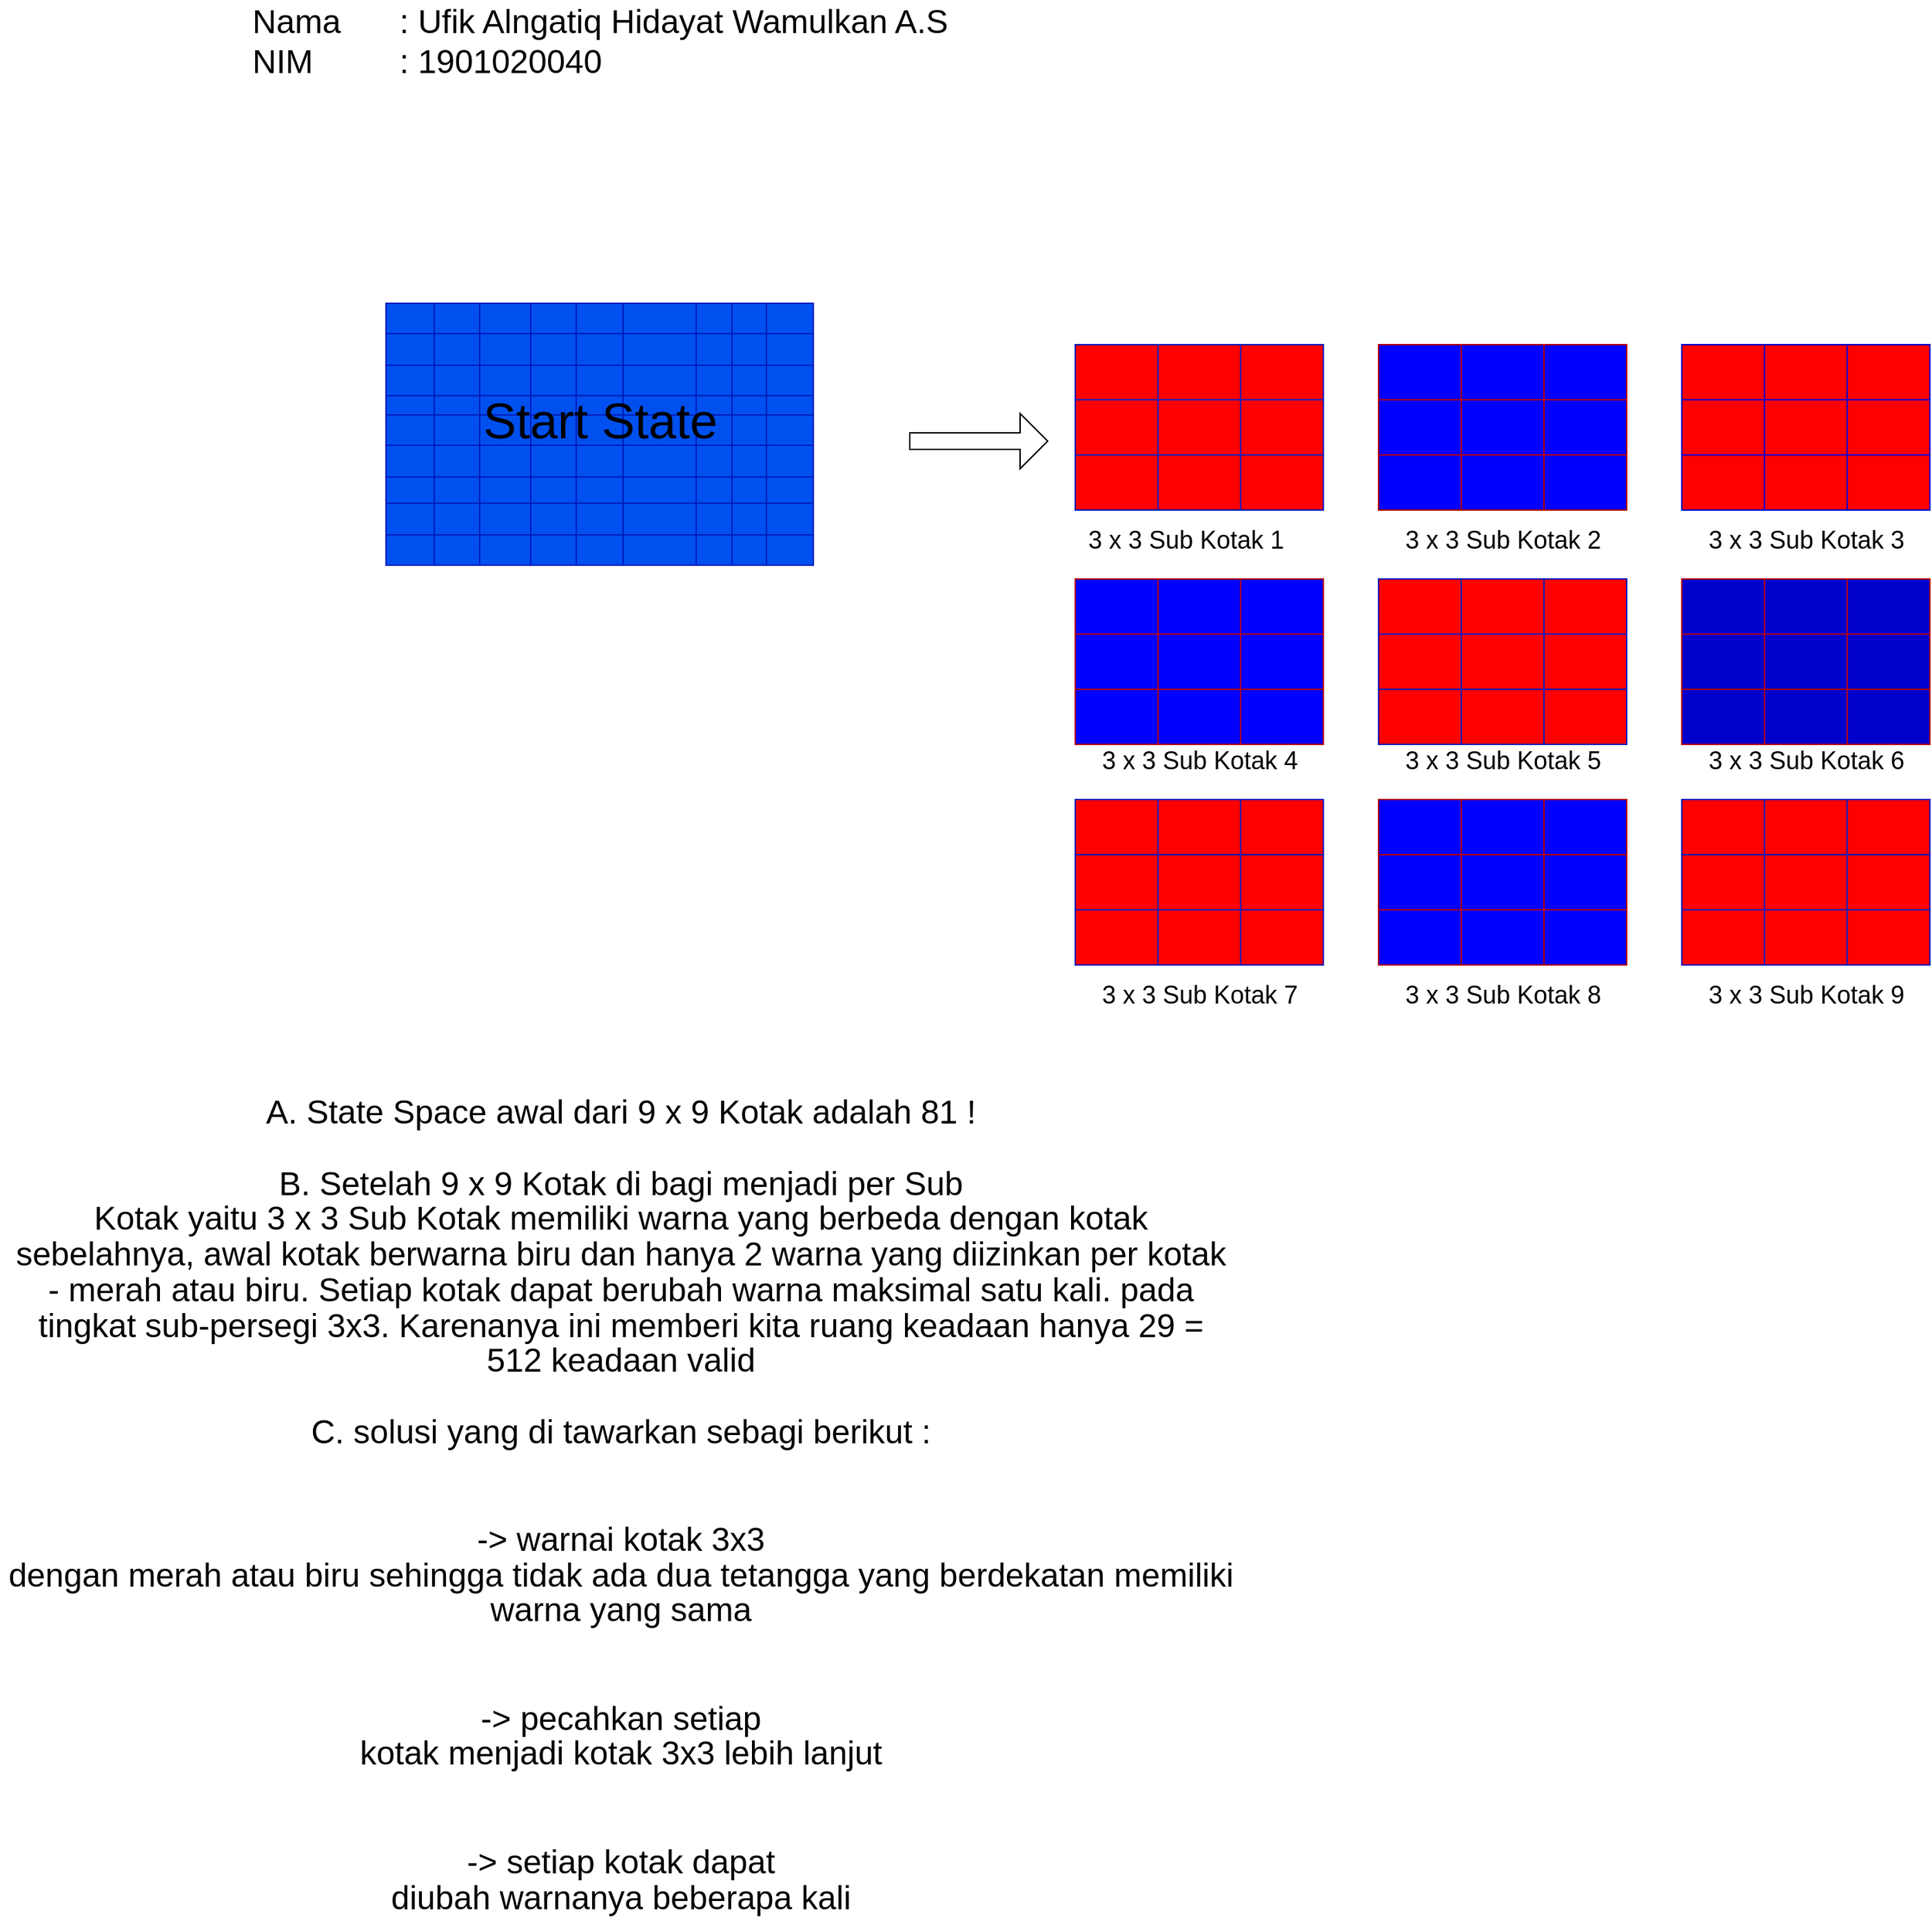 <mxfile version="15.4.3" type="device"><diagram id="TXZWhDqYy3HcEYlrlCJr" name="Page-1"><mxGraphModel dx="3860" dy="1677" grid="1" gridSize="10" guides="1" tooltips="1" connect="1" arrows="1" fold="1" page="1" pageScale="1" pageWidth="1100" pageHeight="850" math="0" shadow="0"><root><mxCell id="0"/><mxCell id="1" parent="0"/><mxCell id="MRu7sdrjpQZidaslvEtj-2" value="" style="shape=table;startSize=0;container=1;collapsible=0;childLayout=tableLayout;fillColor=#0050ef;strokeColor=#001DBC;fontColor=#ffffff;" vertex="1" parent="1"><mxGeometry x="-790" y="490" width="310" height="190" as="geometry"/></mxCell><mxCell id="MRu7sdrjpQZidaslvEtj-3" value="" style="shape=partialRectangle;collapsible=0;dropTarget=0;pointerEvents=0;fillColor=none;top=0;left=0;bottom=0;right=0;points=[[0,0.5],[1,0.5]];portConstraint=eastwest;" vertex="1" parent="MRu7sdrjpQZidaslvEtj-2"><mxGeometry width="310" height="22" as="geometry"/></mxCell><mxCell id="MRu7sdrjpQZidaslvEtj-4" value="" style="shape=partialRectangle;html=1;whiteSpace=wrap;connectable=0;overflow=hidden;fillColor=none;top=0;left=0;bottom=0;right=0;" vertex="1" parent="MRu7sdrjpQZidaslvEtj-3"><mxGeometry width="35" height="22" as="geometry"><mxRectangle width="35" height="22" as="alternateBounds"/></mxGeometry></mxCell><mxCell id="MRu7sdrjpQZidaslvEtj-5" value="" style="shape=partialRectangle;html=1;whiteSpace=wrap;connectable=0;overflow=hidden;fillColor=none;top=0;left=0;bottom=0;right=0;" vertex="1" parent="MRu7sdrjpQZidaslvEtj-3"><mxGeometry x="35" width="33" height="22" as="geometry"><mxRectangle width="33" height="22" as="alternateBounds"/></mxGeometry></mxCell><mxCell id="MRu7sdrjpQZidaslvEtj-6" value="" style="shape=partialRectangle;html=1;whiteSpace=wrap;connectable=0;overflow=hidden;fillColor=none;top=0;left=0;bottom=0;right=0;" vertex="1" parent="MRu7sdrjpQZidaslvEtj-3"><mxGeometry x="68" width="37" height="22" as="geometry"><mxRectangle width="37" height="22" as="alternateBounds"/></mxGeometry></mxCell><mxCell id="MRu7sdrjpQZidaslvEtj-7" value="" style="shape=partialRectangle;html=1;whiteSpace=wrap;connectable=0;overflow=hidden;fillColor=none;top=0;left=0;bottom=0;right=0;" vertex="1" parent="MRu7sdrjpQZidaslvEtj-3"><mxGeometry x="105" width="33" height="22" as="geometry"><mxRectangle width="33" height="22" as="alternateBounds"/></mxGeometry></mxCell><mxCell id="MRu7sdrjpQZidaslvEtj-8" value="" style="shape=partialRectangle;html=1;whiteSpace=wrap;connectable=0;overflow=hidden;fillColor=none;top=0;left=0;bottom=0;right=0;" vertex="1" parent="MRu7sdrjpQZidaslvEtj-3"><mxGeometry x="138" width="34" height="22" as="geometry"><mxRectangle width="34" height="22" as="alternateBounds"/></mxGeometry></mxCell><mxCell id="MRu7sdrjpQZidaslvEtj-9" value="" style="shape=partialRectangle;html=1;whiteSpace=wrap;connectable=0;overflow=hidden;fillColor=none;top=0;left=0;bottom=0;right=0;" vertex="1" parent="MRu7sdrjpQZidaslvEtj-3"><mxGeometry x="172" width="53" height="22" as="geometry"><mxRectangle width="53" height="22" as="alternateBounds"/></mxGeometry></mxCell><mxCell id="MRu7sdrjpQZidaslvEtj-10" value="" style="shape=partialRectangle;html=1;whiteSpace=wrap;connectable=0;overflow=hidden;fillColor=none;top=0;left=0;bottom=0;right=0;" vertex="1" parent="MRu7sdrjpQZidaslvEtj-3"><mxGeometry x="225" width="26" height="22" as="geometry"><mxRectangle width="26" height="22" as="alternateBounds"/></mxGeometry></mxCell><mxCell id="MRu7sdrjpQZidaslvEtj-11" value="" style="shape=partialRectangle;html=1;whiteSpace=wrap;connectable=0;overflow=hidden;fillColor=none;top=0;left=0;bottom=0;right=0;" vertex="1" parent="MRu7sdrjpQZidaslvEtj-3"><mxGeometry x="251" width="25" height="22" as="geometry"><mxRectangle width="25" height="22" as="alternateBounds"/></mxGeometry></mxCell><mxCell id="MRu7sdrjpQZidaslvEtj-12" value="" style="shape=partialRectangle;html=1;whiteSpace=wrap;connectable=0;overflow=hidden;fillColor=none;top=0;left=0;bottom=0;right=0;" vertex="1" parent="MRu7sdrjpQZidaslvEtj-3"><mxGeometry x="276" width="34" height="22" as="geometry"><mxRectangle width="34" height="22" as="alternateBounds"/></mxGeometry></mxCell><mxCell id="MRu7sdrjpQZidaslvEtj-13" value="" style="shape=partialRectangle;collapsible=0;dropTarget=0;pointerEvents=0;fillColor=none;top=0;left=0;bottom=0;right=0;points=[[0,0.5],[1,0.5]];portConstraint=eastwest;" vertex="1" parent="MRu7sdrjpQZidaslvEtj-2"><mxGeometry y="22" width="310" height="23" as="geometry"/></mxCell><mxCell id="MRu7sdrjpQZidaslvEtj-14" value="" style="shape=partialRectangle;html=1;whiteSpace=wrap;connectable=0;overflow=hidden;fillColor=none;top=0;left=0;bottom=0;right=0;" vertex="1" parent="MRu7sdrjpQZidaslvEtj-13"><mxGeometry width="35" height="23" as="geometry"><mxRectangle width="35" height="23" as="alternateBounds"/></mxGeometry></mxCell><mxCell id="MRu7sdrjpQZidaslvEtj-15" value="" style="shape=partialRectangle;html=1;whiteSpace=wrap;connectable=0;overflow=hidden;fillColor=none;top=0;left=0;bottom=0;right=0;" vertex="1" parent="MRu7sdrjpQZidaslvEtj-13"><mxGeometry x="35" width="33" height="23" as="geometry"><mxRectangle width="33" height="23" as="alternateBounds"/></mxGeometry></mxCell><mxCell id="MRu7sdrjpQZidaslvEtj-16" value="" style="shape=partialRectangle;html=1;whiteSpace=wrap;connectable=0;overflow=hidden;fillColor=none;top=0;left=0;bottom=0;right=0;" vertex="1" parent="MRu7sdrjpQZidaslvEtj-13"><mxGeometry x="68" width="37" height="23" as="geometry"><mxRectangle width="37" height="23" as="alternateBounds"/></mxGeometry></mxCell><mxCell id="MRu7sdrjpQZidaslvEtj-17" value="" style="shape=partialRectangle;html=1;whiteSpace=wrap;connectable=0;overflow=hidden;fillColor=none;top=0;left=0;bottom=0;right=0;" vertex="1" parent="MRu7sdrjpQZidaslvEtj-13"><mxGeometry x="105" width="33" height="23" as="geometry"><mxRectangle width="33" height="23" as="alternateBounds"/></mxGeometry></mxCell><mxCell id="MRu7sdrjpQZidaslvEtj-18" value="" style="shape=partialRectangle;html=1;whiteSpace=wrap;connectable=0;overflow=hidden;fillColor=none;top=0;left=0;bottom=0;right=0;" vertex="1" parent="MRu7sdrjpQZidaslvEtj-13"><mxGeometry x="138" width="34" height="23" as="geometry"><mxRectangle width="34" height="23" as="alternateBounds"/></mxGeometry></mxCell><mxCell id="MRu7sdrjpQZidaslvEtj-19" value="" style="shape=partialRectangle;html=1;whiteSpace=wrap;connectable=0;overflow=hidden;fillColor=none;top=0;left=0;bottom=0;right=0;" vertex="1" parent="MRu7sdrjpQZidaslvEtj-13"><mxGeometry x="172" width="53" height="23" as="geometry"><mxRectangle width="53" height="23" as="alternateBounds"/></mxGeometry></mxCell><mxCell id="MRu7sdrjpQZidaslvEtj-20" value="" style="shape=partialRectangle;html=1;whiteSpace=wrap;connectable=0;overflow=hidden;fillColor=none;top=0;left=0;bottom=0;right=0;" vertex="1" parent="MRu7sdrjpQZidaslvEtj-13"><mxGeometry x="225" width="26" height="23" as="geometry"><mxRectangle width="26" height="23" as="alternateBounds"/></mxGeometry></mxCell><mxCell id="MRu7sdrjpQZidaslvEtj-21" value="" style="shape=partialRectangle;html=1;whiteSpace=wrap;connectable=0;overflow=hidden;fillColor=none;top=0;left=0;bottom=0;right=0;" vertex="1" parent="MRu7sdrjpQZidaslvEtj-13"><mxGeometry x="251" width="25" height="23" as="geometry"><mxRectangle width="25" height="23" as="alternateBounds"/></mxGeometry></mxCell><mxCell id="MRu7sdrjpQZidaslvEtj-22" value="" style="shape=partialRectangle;html=1;whiteSpace=wrap;connectable=0;overflow=hidden;fillColor=none;top=0;left=0;bottom=0;right=0;" vertex="1" parent="MRu7sdrjpQZidaslvEtj-13"><mxGeometry x="276" width="34" height="23" as="geometry"><mxRectangle width="34" height="23" as="alternateBounds"/></mxGeometry></mxCell><mxCell id="MRu7sdrjpQZidaslvEtj-23" value="" style="shape=partialRectangle;collapsible=0;dropTarget=0;pointerEvents=0;fillColor=none;top=0;left=0;bottom=0;right=0;points=[[0,0.5],[1,0.5]];portConstraint=eastwest;" vertex="1" parent="MRu7sdrjpQZidaslvEtj-2"><mxGeometry y="45" width="310" height="22" as="geometry"/></mxCell><mxCell id="MRu7sdrjpQZidaslvEtj-24" value="" style="shape=partialRectangle;html=1;whiteSpace=wrap;connectable=0;overflow=hidden;fillColor=none;top=0;left=0;bottom=0;right=0;" vertex="1" parent="MRu7sdrjpQZidaslvEtj-23"><mxGeometry width="35" height="22" as="geometry"><mxRectangle width="35" height="22" as="alternateBounds"/></mxGeometry></mxCell><mxCell id="MRu7sdrjpQZidaslvEtj-25" value="" style="shape=partialRectangle;html=1;whiteSpace=wrap;connectable=0;overflow=hidden;fillColor=none;top=0;left=0;bottom=0;right=0;" vertex="1" parent="MRu7sdrjpQZidaslvEtj-23"><mxGeometry x="35" width="33" height="22" as="geometry"><mxRectangle width="33" height="22" as="alternateBounds"/></mxGeometry></mxCell><mxCell id="MRu7sdrjpQZidaslvEtj-26" value="" style="shape=partialRectangle;html=1;whiteSpace=wrap;connectable=0;overflow=hidden;fillColor=none;top=0;left=0;bottom=0;right=0;" vertex="1" parent="MRu7sdrjpQZidaslvEtj-23"><mxGeometry x="68" width="37" height="22" as="geometry"><mxRectangle width="37" height="22" as="alternateBounds"/></mxGeometry></mxCell><mxCell id="MRu7sdrjpQZidaslvEtj-27" value="" style="shape=partialRectangle;html=1;whiteSpace=wrap;connectable=0;overflow=hidden;fillColor=none;top=0;left=0;bottom=0;right=0;" vertex="1" parent="MRu7sdrjpQZidaslvEtj-23"><mxGeometry x="105" width="33" height="22" as="geometry"><mxRectangle width="33" height="22" as="alternateBounds"/></mxGeometry></mxCell><mxCell id="MRu7sdrjpQZidaslvEtj-28" value="" style="shape=partialRectangle;html=1;whiteSpace=wrap;connectable=0;overflow=hidden;fillColor=none;top=0;left=0;bottom=0;right=0;" vertex="1" parent="MRu7sdrjpQZidaslvEtj-23"><mxGeometry x="138" width="34" height="22" as="geometry"><mxRectangle width="34" height="22" as="alternateBounds"/></mxGeometry></mxCell><mxCell id="MRu7sdrjpQZidaslvEtj-29" value="" style="shape=partialRectangle;html=1;whiteSpace=wrap;connectable=0;overflow=hidden;fillColor=none;top=0;left=0;bottom=0;right=0;" vertex="1" parent="MRu7sdrjpQZidaslvEtj-23"><mxGeometry x="172" width="53" height="22" as="geometry"><mxRectangle width="53" height="22" as="alternateBounds"/></mxGeometry></mxCell><mxCell id="MRu7sdrjpQZidaslvEtj-30" value="" style="shape=partialRectangle;html=1;whiteSpace=wrap;connectable=0;overflow=hidden;fillColor=none;top=0;left=0;bottom=0;right=0;" vertex="1" parent="MRu7sdrjpQZidaslvEtj-23"><mxGeometry x="225" width="26" height="22" as="geometry"><mxRectangle width="26" height="22" as="alternateBounds"/></mxGeometry></mxCell><mxCell id="MRu7sdrjpQZidaslvEtj-31" value="" style="shape=partialRectangle;html=1;whiteSpace=wrap;connectable=0;overflow=hidden;fillColor=none;top=0;left=0;bottom=0;right=0;" vertex="1" parent="MRu7sdrjpQZidaslvEtj-23"><mxGeometry x="251" width="25" height="22" as="geometry"><mxRectangle width="25" height="22" as="alternateBounds"/></mxGeometry></mxCell><mxCell id="MRu7sdrjpQZidaslvEtj-32" value="" style="shape=partialRectangle;html=1;whiteSpace=wrap;connectable=0;overflow=hidden;fillColor=none;top=0;left=0;bottom=0;right=0;" vertex="1" parent="MRu7sdrjpQZidaslvEtj-23"><mxGeometry x="276" width="34" height="22" as="geometry"><mxRectangle width="34" height="22" as="alternateBounds"/></mxGeometry></mxCell><mxCell id="MRu7sdrjpQZidaslvEtj-33" value="" style="shape=partialRectangle;collapsible=0;dropTarget=0;pointerEvents=0;fillColor=none;top=0;left=0;bottom=0;right=0;points=[[0,0.5],[1,0.5]];portConstraint=eastwest;" vertex="1" parent="MRu7sdrjpQZidaslvEtj-2"><mxGeometry y="67" width="310" height="14" as="geometry"/></mxCell><mxCell id="MRu7sdrjpQZidaslvEtj-34" value="" style="shape=partialRectangle;html=1;whiteSpace=wrap;connectable=0;overflow=hidden;fillColor=none;top=0;left=0;bottom=0;right=0;" vertex="1" parent="MRu7sdrjpQZidaslvEtj-33"><mxGeometry width="35" height="14" as="geometry"><mxRectangle width="35" height="14" as="alternateBounds"/></mxGeometry></mxCell><mxCell id="MRu7sdrjpQZidaslvEtj-35" value="" style="shape=partialRectangle;html=1;whiteSpace=wrap;connectable=0;overflow=hidden;fillColor=none;top=0;left=0;bottom=0;right=0;" vertex="1" parent="MRu7sdrjpQZidaslvEtj-33"><mxGeometry x="35" width="33" height="14" as="geometry"><mxRectangle width="33" height="14" as="alternateBounds"/></mxGeometry></mxCell><mxCell id="MRu7sdrjpQZidaslvEtj-36" value="" style="shape=partialRectangle;html=1;whiteSpace=wrap;connectable=0;overflow=hidden;fillColor=none;top=0;left=0;bottom=0;right=0;" vertex="1" parent="MRu7sdrjpQZidaslvEtj-33"><mxGeometry x="68" width="37" height="14" as="geometry"><mxRectangle width="37" height="14" as="alternateBounds"/></mxGeometry></mxCell><mxCell id="MRu7sdrjpQZidaslvEtj-37" value="" style="shape=partialRectangle;html=1;whiteSpace=wrap;connectable=0;overflow=hidden;fillColor=none;top=0;left=0;bottom=0;right=0;" vertex="1" parent="MRu7sdrjpQZidaslvEtj-33"><mxGeometry x="105" width="33" height="14" as="geometry"><mxRectangle width="33" height="14" as="alternateBounds"/></mxGeometry></mxCell><mxCell id="MRu7sdrjpQZidaslvEtj-38" value="" style="shape=partialRectangle;html=1;whiteSpace=wrap;connectable=0;overflow=hidden;fillColor=none;top=0;left=0;bottom=0;right=0;" vertex="1" parent="MRu7sdrjpQZidaslvEtj-33"><mxGeometry x="138" width="34" height="14" as="geometry"><mxRectangle width="34" height="14" as="alternateBounds"/></mxGeometry></mxCell><mxCell id="MRu7sdrjpQZidaslvEtj-39" value="" style="shape=partialRectangle;html=1;whiteSpace=wrap;connectable=0;overflow=hidden;fillColor=none;top=0;left=0;bottom=0;right=0;" vertex="1" parent="MRu7sdrjpQZidaslvEtj-33"><mxGeometry x="172" width="53" height="14" as="geometry"><mxRectangle width="53" height="14" as="alternateBounds"/></mxGeometry></mxCell><mxCell id="MRu7sdrjpQZidaslvEtj-40" value="" style="shape=partialRectangle;html=1;whiteSpace=wrap;connectable=0;overflow=hidden;fillColor=none;top=0;left=0;bottom=0;right=0;" vertex="1" parent="MRu7sdrjpQZidaslvEtj-33"><mxGeometry x="225" width="26" height="14" as="geometry"><mxRectangle width="26" height="14" as="alternateBounds"/></mxGeometry></mxCell><mxCell id="MRu7sdrjpQZidaslvEtj-41" value="" style="shape=partialRectangle;html=1;whiteSpace=wrap;connectable=0;overflow=hidden;fillColor=none;top=0;left=0;bottom=0;right=0;" vertex="1" parent="MRu7sdrjpQZidaslvEtj-33"><mxGeometry x="251" width="25" height="14" as="geometry"><mxRectangle width="25" height="14" as="alternateBounds"/></mxGeometry></mxCell><mxCell id="MRu7sdrjpQZidaslvEtj-42" value="" style="shape=partialRectangle;html=1;whiteSpace=wrap;connectable=0;overflow=hidden;fillColor=none;top=0;left=0;bottom=0;right=0;" vertex="1" parent="MRu7sdrjpQZidaslvEtj-33"><mxGeometry x="276" width="34" height="14" as="geometry"><mxRectangle width="34" height="14" as="alternateBounds"/></mxGeometry></mxCell><mxCell id="MRu7sdrjpQZidaslvEtj-43" value="" style="shape=partialRectangle;collapsible=0;dropTarget=0;pointerEvents=0;fillColor=none;top=0;left=0;bottom=0;right=0;points=[[0,0.5],[1,0.5]];portConstraint=eastwest;" vertex="1" parent="MRu7sdrjpQZidaslvEtj-2"><mxGeometry y="81" width="310" height="22" as="geometry"/></mxCell><mxCell id="MRu7sdrjpQZidaslvEtj-44" value="" style="shape=partialRectangle;html=1;whiteSpace=wrap;connectable=0;overflow=hidden;fillColor=none;top=0;left=0;bottom=0;right=0;" vertex="1" parent="MRu7sdrjpQZidaslvEtj-43"><mxGeometry width="35" height="22" as="geometry"><mxRectangle width="35" height="22" as="alternateBounds"/></mxGeometry></mxCell><mxCell id="MRu7sdrjpQZidaslvEtj-45" value="" style="shape=partialRectangle;html=1;whiteSpace=wrap;connectable=0;overflow=hidden;fillColor=none;top=0;left=0;bottom=0;right=0;" vertex="1" parent="MRu7sdrjpQZidaslvEtj-43"><mxGeometry x="35" width="33" height="22" as="geometry"><mxRectangle width="33" height="22" as="alternateBounds"/></mxGeometry></mxCell><mxCell id="MRu7sdrjpQZidaslvEtj-46" value="" style="shape=partialRectangle;html=1;whiteSpace=wrap;connectable=0;overflow=hidden;fillColor=none;top=0;left=0;bottom=0;right=0;" vertex="1" parent="MRu7sdrjpQZidaslvEtj-43"><mxGeometry x="68" width="37" height="22" as="geometry"><mxRectangle width="37" height="22" as="alternateBounds"/></mxGeometry></mxCell><mxCell id="MRu7sdrjpQZidaslvEtj-47" value="" style="shape=partialRectangle;html=1;whiteSpace=wrap;connectable=0;overflow=hidden;fillColor=none;top=0;left=0;bottom=0;right=0;" vertex="1" parent="MRu7sdrjpQZidaslvEtj-43"><mxGeometry x="105" width="33" height="22" as="geometry"><mxRectangle width="33" height="22" as="alternateBounds"/></mxGeometry></mxCell><mxCell id="MRu7sdrjpQZidaslvEtj-48" value="" style="shape=partialRectangle;html=1;whiteSpace=wrap;connectable=0;overflow=hidden;fillColor=none;top=0;left=0;bottom=0;right=0;" vertex="1" parent="MRu7sdrjpQZidaslvEtj-43"><mxGeometry x="138" width="34" height="22" as="geometry"><mxRectangle width="34" height="22" as="alternateBounds"/></mxGeometry></mxCell><mxCell id="MRu7sdrjpQZidaslvEtj-49" value="" style="shape=partialRectangle;html=1;whiteSpace=wrap;connectable=0;overflow=hidden;fillColor=none;top=0;left=0;bottom=0;right=0;" vertex="1" parent="MRu7sdrjpQZidaslvEtj-43"><mxGeometry x="172" width="53" height="22" as="geometry"><mxRectangle width="53" height="22" as="alternateBounds"/></mxGeometry></mxCell><mxCell id="MRu7sdrjpQZidaslvEtj-50" value="" style="shape=partialRectangle;html=1;whiteSpace=wrap;connectable=0;overflow=hidden;fillColor=none;top=0;left=0;bottom=0;right=0;" vertex="1" parent="MRu7sdrjpQZidaslvEtj-43"><mxGeometry x="225" width="26" height="22" as="geometry"><mxRectangle width="26" height="22" as="alternateBounds"/></mxGeometry></mxCell><mxCell id="MRu7sdrjpQZidaslvEtj-51" value="" style="shape=partialRectangle;html=1;whiteSpace=wrap;connectable=0;overflow=hidden;fillColor=none;top=0;left=0;bottom=0;right=0;" vertex="1" parent="MRu7sdrjpQZidaslvEtj-43"><mxGeometry x="251" width="25" height="22" as="geometry"><mxRectangle width="25" height="22" as="alternateBounds"/></mxGeometry></mxCell><mxCell id="MRu7sdrjpQZidaslvEtj-52" value="" style="shape=partialRectangle;html=1;whiteSpace=wrap;connectable=0;overflow=hidden;fillColor=none;top=0;left=0;bottom=0;right=0;" vertex="1" parent="MRu7sdrjpQZidaslvEtj-43"><mxGeometry x="276" width="34" height="22" as="geometry"><mxRectangle width="34" height="22" as="alternateBounds"/></mxGeometry></mxCell><mxCell id="MRu7sdrjpQZidaslvEtj-53" value="" style="shape=partialRectangle;collapsible=0;dropTarget=0;pointerEvents=0;fillColor=none;top=0;left=0;bottom=0;right=0;points=[[0,0.5],[1,0.5]];portConstraint=eastwest;" vertex="1" parent="MRu7sdrjpQZidaslvEtj-2"><mxGeometry y="103" width="310" height="23" as="geometry"/></mxCell><mxCell id="MRu7sdrjpQZidaslvEtj-54" value="" style="shape=partialRectangle;html=1;whiteSpace=wrap;connectable=0;overflow=hidden;fillColor=none;top=0;left=0;bottom=0;right=0;" vertex="1" parent="MRu7sdrjpQZidaslvEtj-53"><mxGeometry width="35" height="23" as="geometry"><mxRectangle width="35" height="23" as="alternateBounds"/></mxGeometry></mxCell><mxCell id="MRu7sdrjpQZidaslvEtj-55" value="" style="shape=partialRectangle;html=1;whiteSpace=wrap;connectable=0;overflow=hidden;fillColor=none;top=0;left=0;bottom=0;right=0;" vertex="1" parent="MRu7sdrjpQZidaslvEtj-53"><mxGeometry x="35" width="33" height="23" as="geometry"><mxRectangle width="33" height="23" as="alternateBounds"/></mxGeometry></mxCell><mxCell id="MRu7sdrjpQZidaslvEtj-56" value="" style="shape=partialRectangle;html=1;whiteSpace=wrap;connectable=0;overflow=hidden;fillColor=none;top=0;left=0;bottom=0;right=0;" vertex="1" parent="MRu7sdrjpQZidaslvEtj-53"><mxGeometry x="68" width="37" height="23" as="geometry"><mxRectangle width="37" height="23" as="alternateBounds"/></mxGeometry></mxCell><mxCell id="MRu7sdrjpQZidaslvEtj-57" value="" style="shape=partialRectangle;html=1;whiteSpace=wrap;connectable=0;overflow=hidden;fillColor=none;top=0;left=0;bottom=0;right=0;" vertex="1" parent="MRu7sdrjpQZidaslvEtj-53"><mxGeometry x="105" width="33" height="23" as="geometry"><mxRectangle width="33" height="23" as="alternateBounds"/></mxGeometry></mxCell><mxCell id="MRu7sdrjpQZidaslvEtj-58" value="" style="shape=partialRectangle;html=1;whiteSpace=wrap;connectable=0;overflow=hidden;fillColor=none;top=0;left=0;bottom=0;right=0;" vertex="1" parent="MRu7sdrjpQZidaslvEtj-53"><mxGeometry x="138" width="34" height="23" as="geometry"><mxRectangle width="34" height="23" as="alternateBounds"/></mxGeometry></mxCell><mxCell id="MRu7sdrjpQZidaslvEtj-59" value="" style="shape=partialRectangle;html=1;whiteSpace=wrap;connectable=0;overflow=hidden;fillColor=none;top=0;left=0;bottom=0;right=0;" vertex="1" parent="MRu7sdrjpQZidaslvEtj-53"><mxGeometry x="172" width="53" height="23" as="geometry"><mxRectangle width="53" height="23" as="alternateBounds"/></mxGeometry></mxCell><mxCell id="MRu7sdrjpQZidaslvEtj-60" value="" style="shape=partialRectangle;html=1;whiteSpace=wrap;connectable=0;overflow=hidden;fillColor=none;top=0;left=0;bottom=0;right=0;" vertex="1" parent="MRu7sdrjpQZidaslvEtj-53"><mxGeometry x="225" width="26" height="23" as="geometry"><mxRectangle width="26" height="23" as="alternateBounds"/></mxGeometry></mxCell><mxCell id="MRu7sdrjpQZidaslvEtj-61" value="" style="shape=partialRectangle;html=1;whiteSpace=wrap;connectable=0;overflow=hidden;fillColor=none;top=0;left=0;bottom=0;right=0;" vertex="1" parent="MRu7sdrjpQZidaslvEtj-53"><mxGeometry x="251" width="25" height="23" as="geometry"><mxRectangle width="25" height="23" as="alternateBounds"/></mxGeometry></mxCell><mxCell id="MRu7sdrjpQZidaslvEtj-62" value="" style="shape=partialRectangle;html=1;whiteSpace=wrap;connectable=0;overflow=hidden;fillColor=none;top=0;left=0;bottom=0;right=0;" vertex="1" parent="MRu7sdrjpQZidaslvEtj-53"><mxGeometry x="276" width="34" height="23" as="geometry"><mxRectangle width="34" height="23" as="alternateBounds"/></mxGeometry></mxCell><mxCell id="MRu7sdrjpQZidaslvEtj-63" value="" style="shape=partialRectangle;collapsible=0;dropTarget=0;pointerEvents=0;fillColor=none;top=0;left=0;bottom=0;right=0;points=[[0,0.5],[1,0.5]];portConstraint=eastwest;" vertex="1" parent="MRu7sdrjpQZidaslvEtj-2"><mxGeometry y="126" width="310" height="19" as="geometry"/></mxCell><mxCell id="MRu7sdrjpQZidaslvEtj-64" value="" style="shape=partialRectangle;html=1;whiteSpace=wrap;connectable=0;overflow=hidden;fillColor=none;top=0;left=0;bottom=0;right=0;" vertex="1" parent="MRu7sdrjpQZidaslvEtj-63"><mxGeometry width="35" height="19" as="geometry"><mxRectangle width="35" height="19" as="alternateBounds"/></mxGeometry></mxCell><mxCell id="MRu7sdrjpQZidaslvEtj-65" value="" style="shape=partialRectangle;html=1;whiteSpace=wrap;connectable=0;overflow=hidden;fillColor=none;top=0;left=0;bottom=0;right=0;" vertex="1" parent="MRu7sdrjpQZidaslvEtj-63"><mxGeometry x="35" width="33" height="19" as="geometry"><mxRectangle width="33" height="19" as="alternateBounds"/></mxGeometry></mxCell><mxCell id="MRu7sdrjpQZidaslvEtj-66" value="" style="shape=partialRectangle;html=1;whiteSpace=wrap;connectable=0;overflow=hidden;fillColor=none;top=0;left=0;bottom=0;right=0;" vertex="1" parent="MRu7sdrjpQZidaslvEtj-63"><mxGeometry x="68" width="37" height="19" as="geometry"><mxRectangle width="37" height="19" as="alternateBounds"/></mxGeometry></mxCell><mxCell id="MRu7sdrjpQZidaslvEtj-67" value="" style="shape=partialRectangle;html=1;whiteSpace=wrap;connectable=0;overflow=hidden;fillColor=none;top=0;left=0;bottom=0;right=0;" vertex="1" parent="MRu7sdrjpQZidaslvEtj-63"><mxGeometry x="105" width="33" height="19" as="geometry"><mxRectangle width="33" height="19" as="alternateBounds"/></mxGeometry></mxCell><mxCell id="MRu7sdrjpQZidaslvEtj-68" value="" style="shape=partialRectangle;html=1;whiteSpace=wrap;connectable=0;overflow=hidden;fillColor=none;top=0;left=0;bottom=0;right=0;" vertex="1" parent="MRu7sdrjpQZidaslvEtj-63"><mxGeometry x="138" width="34" height="19" as="geometry"><mxRectangle width="34" height="19" as="alternateBounds"/></mxGeometry></mxCell><mxCell id="MRu7sdrjpQZidaslvEtj-69" value="" style="shape=partialRectangle;html=1;whiteSpace=wrap;connectable=0;overflow=hidden;fillColor=none;top=0;left=0;bottom=0;right=0;" vertex="1" parent="MRu7sdrjpQZidaslvEtj-63"><mxGeometry x="172" width="53" height="19" as="geometry"><mxRectangle width="53" height="19" as="alternateBounds"/></mxGeometry></mxCell><mxCell id="MRu7sdrjpQZidaslvEtj-70" value="" style="shape=partialRectangle;html=1;whiteSpace=wrap;connectable=0;overflow=hidden;fillColor=none;top=0;left=0;bottom=0;right=0;" vertex="1" parent="MRu7sdrjpQZidaslvEtj-63"><mxGeometry x="225" width="26" height="19" as="geometry"><mxRectangle width="26" height="19" as="alternateBounds"/></mxGeometry></mxCell><mxCell id="MRu7sdrjpQZidaslvEtj-71" value="" style="shape=partialRectangle;html=1;whiteSpace=wrap;connectable=0;overflow=hidden;fillColor=none;top=0;left=0;bottom=0;right=0;" vertex="1" parent="MRu7sdrjpQZidaslvEtj-63"><mxGeometry x="251" width="25" height="19" as="geometry"><mxRectangle width="25" height="19" as="alternateBounds"/></mxGeometry></mxCell><mxCell id="MRu7sdrjpQZidaslvEtj-72" value="" style="shape=partialRectangle;html=1;whiteSpace=wrap;connectable=0;overflow=hidden;fillColor=none;top=0;left=0;bottom=0;right=0;" vertex="1" parent="MRu7sdrjpQZidaslvEtj-63"><mxGeometry x="276" width="34" height="19" as="geometry"><mxRectangle width="34" height="19" as="alternateBounds"/></mxGeometry></mxCell><mxCell id="MRu7sdrjpQZidaslvEtj-73" value="" style="shape=partialRectangle;collapsible=0;dropTarget=0;pointerEvents=0;fillColor=none;top=0;left=0;bottom=0;right=0;points=[[0,0.5],[1,0.5]];portConstraint=eastwest;" vertex="1" parent="MRu7sdrjpQZidaslvEtj-2"><mxGeometry y="145" width="310" height="23" as="geometry"/></mxCell><mxCell id="MRu7sdrjpQZidaslvEtj-74" value="" style="shape=partialRectangle;html=1;whiteSpace=wrap;connectable=0;overflow=hidden;fillColor=none;top=0;left=0;bottom=0;right=0;" vertex="1" parent="MRu7sdrjpQZidaslvEtj-73"><mxGeometry width="35" height="23" as="geometry"><mxRectangle width="35" height="23" as="alternateBounds"/></mxGeometry></mxCell><mxCell id="MRu7sdrjpQZidaslvEtj-75" value="" style="shape=partialRectangle;html=1;whiteSpace=wrap;connectable=0;overflow=hidden;fillColor=none;top=0;left=0;bottom=0;right=0;" vertex="1" parent="MRu7sdrjpQZidaslvEtj-73"><mxGeometry x="35" width="33" height="23" as="geometry"><mxRectangle width="33" height="23" as="alternateBounds"/></mxGeometry></mxCell><mxCell id="MRu7sdrjpQZidaslvEtj-76" value="" style="shape=partialRectangle;html=1;whiteSpace=wrap;connectable=0;overflow=hidden;fillColor=none;top=0;left=0;bottom=0;right=0;" vertex="1" parent="MRu7sdrjpQZidaslvEtj-73"><mxGeometry x="68" width="37" height="23" as="geometry"><mxRectangle width="37" height="23" as="alternateBounds"/></mxGeometry></mxCell><mxCell id="MRu7sdrjpQZidaslvEtj-77" value="" style="shape=partialRectangle;html=1;whiteSpace=wrap;connectable=0;overflow=hidden;fillColor=none;top=0;left=0;bottom=0;right=0;" vertex="1" parent="MRu7sdrjpQZidaslvEtj-73"><mxGeometry x="105" width="33" height="23" as="geometry"><mxRectangle width="33" height="23" as="alternateBounds"/></mxGeometry></mxCell><mxCell id="MRu7sdrjpQZidaslvEtj-78" value="" style="shape=partialRectangle;html=1;whiteSpace=wrap;connectable=0;overflow=hidden;fillColor=none;top=0;left=0;bottom=0;right=0;" vertex="1" parent="MRu7sdrjpQZidaslvEtj-73"><mxGeometry x="138" width="34" height="23" as="geometry"><mxRectangle width="34" height="23" as="alternateBounds"/></mxGeometry></mxCell><mxCell id="MRu7sdrjpQZidaslvEtj-79" value="" style="shape=partialRectangle;html=1;whiteSpace=wrap;connectable=0;overflow=hidden;fillColor=none;top=0;left=0;bottom=0;right=0;" vertex="1" parent="MRu7sdrjpQZidaslvEtj-73"><mxGeometry x="172" width="53" height="23" as="geometry"><mxRectangle width="53" height="23" as="alternateBounds"/></mxGeometry></mxCell><mxCell id="MRu7sdrjpQZidaslvEtj-80" value="" style="shape=partialRectangle;html=1;whiteSpace=wrap;connectable=0;overflow=hidden;fillColor=none;top=0;left=0;bottom=0;right=0;" vertex="1" parent="MRu7sdrjpQZidaslvEtj-73"><mxGeometry x="225" width="26" height="23" as="geometry"><mxRectangle width="26" height="23" as="alternateBounds"/></mxGeometry></mxCell><mxCell id="MRu7sdrjpQZidaslvEtj-81" value="" style="shape=partialRectangle;html=1;whiteSpace=wrap;connectable=0;overflow=hidden;fillColor=none;top=0;left=0;bottom=0;right=0;" vertex="1" parent="MRu7sdrjpQZidaslvEtj-73"><mxGeometry x="251" width="25" height="23" as="geometry"><mxRectangle width="25" height="23" as="alternateBounds"/></mxGeometry></mxCell><mxCell id="MRu7sdrjpQZidaslvEtj-82" value="" style="shape=partialRectangle;html=1;whiteSpace=wrap;connectable=0;overflow=hidden;fillColor=none;top=0;left=0;bottom=0;right=0;" vertex="1" parent="MRu7sdrjpQZidaslvEtj-73"><mxGeometry x="276" width="34" height="23" as="geometry"><mxRectangle width="34" height="23" as="alternateBounds"/></mxGeometry></mxCell><mxCell id="MRu7sdrjpQZidaslvEtj-83" value="" style="shape=partialRectangle;collapsible=0;dropTarget=0;pointerEvents=0;fillColor=none;top=0;left=0;bottom=0;right=0;points=[[0,0.5],[1,0.5]];portConstraint=eastwest;" vertex="1" parent="MRu7sdrjpQZidaslvEtj-2"><mxGeometry y="168" width="310" height="22" as="geometry"/></mxCell><mxCell id="MRu7sdrjpQZidaslvEtj-84" value="" style="shape=partialRectangle;html=1;whiteSpace=wrap;connectable=0;overflow=hidden;fillColor=none;top=0;left=0;bottom=0;right=0;" vertex="1" parent="MRu7sdrjpQZidaslvEtj-83"><mxGeometry width="35" height="22" as="geometry"><mxRectangle width="35" height="22" as="alternateBounds"/></mxGeometry></mxCell><mxCell id="MRu7sdrjpQZidaslvEtj-85" value="" style="shape=partialRectangle;html=1;whiteSpace=wrap;connectable=0;overflow=hidden;fillColor=none;top=0;left=0;bottom=0;right=0;" vertex="1" parent="MRu7sdrjpQZidaslvEtj-83"><mxGeometry x="35" width="33" height="22" as="geometry"><mxRectangle width="33" height="22" as="alternateBounds"/></mxGeometry></mxCell><mxCell id="MRu7sdrjpQZidaslvEtj-86" value="" style="shape=partialRectangle;html=1;whiteSpace=wrap;connectable=0;overflow=hidden;fillColor=none;top=0;left=0;bottom=0;right=0;" vertex="1" parent="MRu7sdrjpQZidaslvEtj-83"><mxGeometry x="68" width="37" height="22" as="geometry"><mxRectangle width="37" height="22" as="alternateBounds"/></mxGeometry></mxCell><mxCell id="MRu7sdrjpQZidaslvEtj-87" value="" style="shape=partialRectangle;html=1;whiteSpace=wrap;connectable=0;overflow=hidden;fillColor=none;top=0;left=0;bottom=0;right=0;" vertex="1" parent="MRu7sdrjpQZidaslvEtj-83"><mxGeometry x="105" width="33" height="22" as="geometry"><mxRectangle width="33" height="22" as="alternateBounds"/></mxGeometry></mxCell><mxCell id="MRu7sdrjpQZidaslvEtj-88" value="" style="shape=partialRectangle;html=1;whiteSpace=wrap;connectable=0;overflow=hidden;fillColor=none;top=0;left=0;bottom=0;right=0;" vertex="1" parent="MRu7sdrjpQZidaslvEtj-83"><mxGeometry x="138" width="34" height="22" as="geometry"><mxRectangle width="34" height="22" as="alternateBounds"/></mxGeometry></mxCell><mxCell id="MRu7sdrjpQZidaslvEtj-89" value="" style="shape=partialRectangle;html=1;whiteSpace=wrap;connectable=0;overflow=hidden;fillColor=none;top=0;left=0;bottom=0;right=0;" vertex="1" parent="MRu7sdrjpQZidaslvEtj-83"><mxGeometry x="172" width="53" height="22" as="geometry"><mxRectangle width="53" height="22" as="alternateBounds"/></mxGeometry></mxCell><mxCell id="MRu7sdrjpQZidaslvEtj-90" value="" style="shape=partialRectangle;html=1;whiteSpace=wrap;connectable=0;overflow=hidden;fillColor=none;top=0;left=0;bottom=0;right=0;" vertex="1" parent="MRu7sdrjpQZidaslvEtj-83"><mxGeometry x="225" width="26" height="22" as="geometry"><mxRectangle width="26" height="22" as="alternateBounds"/></mxGeometry></mxCell><mxCell id="MRu7sdrjpQZidaslvEtj-91" value="" style="shape=partialRectangle;html=1;whiteSpace=wrap;connectable=0;overflow=hidden;fillColor=none;top=0;left=0;bottom=0;right=0;" vertex="1" parent="MRu7sdrjpQZidaslvEtj-83"><mxGeometry x="251" width="25" height="22" as="geometry"><mxRectangle width="25" height="22" as="alternateBounds"/></mxGeometry></mxCell><mxCell id="MRu7sdrjpQZidaslvEtj-92" value="" style="shape=partialRectangle;html=1;whiteSpace=wrap;connectable=0;overflow=hidden;fillColor=none;top=0;left=0;bottom=0;right=0;" vertex="1" parent="MRu7sdrjpQZidaslvEtj-83"><mxGeometry x="276" width="34" height="22" as="geometry"><mxRectangle width="34" height="22" as="alternateBounds"/></mxGeometry></mxCell><mxCell id="MRu7sdrjpQZidaslvEtj-93" value="&lt;font style=&quot;font-size: 36px&quot;&gt;Start State&lt;/font&gt;" style="text;html=1;align=center;verticalAlign=middle;resizable=0;points=[];autosize=1;strokeColor=none;fillColor=none;" vertex="1" parent="1"><mxGeometry x="-730" y="560" width="190" height="30" as="geometry"/></mxCell><mxCell id="MRu7sdrjpQZidaslvEtj-94" value="" style="shape=table;startSize=0;container=1;collapsible=0;childLayout=tableLayout;fontSize=36;fillColor=#FF0000;strokeColor=#001DBC;fontColor=#ffffff;" vertex="1" parent="1"><mxGeometry x="-290" y="520" width="180" height="120" as="geometry"/></mxCell><mxCell id="MRu7sdrjpQZidaslvEtj-95" value="" style="shape=partialRectangle;collapsible=0;dropTarget=0;pointerEvents=0;fillColor=none;top=0;left=0;bottom=0;right=0;points=[[0,0.5],[1,0.5]];portConstraint=eastwest;fontSize=36;" vertex="1" parent="MRu7sdrjpQZidaslvEtj-94"><mxGeometry width="180" height="40" as="geometry"/></mxCell><mxCell id="MRu7sdrjpQZidaslvEtj-96" value="" style="shape=partialRectangle;html=1;whiteSpace=wrap;connectable=0;overflow=hidden;fillColor=none;top=0;left=0;bottom=0;right=0;pointerEvents=1;fontSize=36;" vertex="1" parent="MRu7sdrjpQZidaslvEtj-95"><mxGeometry width="60" height="40" as="geometry"><mxRectangle width="60" height="40" as="alternateBounds"/></mxGeometry></mxCell><mxCell id="MRu7sdrjpQZidaslvEtj-97" value="" style="shape=partialRectangle;html=1;whiteSpace=wrap;connectable=0;overflow=hidden;fillColor=none;top=0;left=0;bottom=0;right=0;pointerEvents=1;fontSize=36;" vertex="1" parent="MRu7sdrjpQZidaslvEtj-95"><mxGeometry x="60" width="60" height="40" as="geometry"><mxRectangle width="60" height="40" as="alternateBounds"/></mxGeometry></mxCell><mxCell id="MRu7sdrjpQZidaslvEtj-98" value="" style="shape=partialRectangle;html=1;whiteSpace=wrap;connectable=0;overflow=hidden;fillColor=none;top=0;left=0;bottom=0;right=0;pointerEvents=1;fontSize=36;" vertex="1" parent="MRu7sdrjpQZidaslvEtj-95"><mxGeometry x="120" width="60" height="40" as="geometry"><mxRectangle width="60" height="40" as="alternateBounds"/></mxGeometry></mxCell><mxCell id="MRu7sdrjpQZidaslvEtj-99" value="" style="shape=partialRectangle;collapsible=0;dropTarget=0;pointerEvents=0;fillColor=none;top=0;left=0;bottom=0;right=0;points=[[0,0.5],[1,0.5]];portConstraint=eastwest;fontSize=36;" vertex="1" parent="MRu7sdrjpQZidaslvEtj-94"><mxGeometry y="40" width="180" height="40" as="geometry"/></mxCell><mxCell id="MRu7sdrjpQZidaslvEtj-100" value="" style="shape=partialRectangle;html=1;whiteSpace=wrap;connectable=0;overflow=hidden;fillColor=none;top=0;left=0;bottom=0;right=0;pointerEvents=1;fontSize=36;" vertex="1" parent="MRu7sdrjpQZidaslvEtj-99"><mxGeometry width="60" height="40" as="geometry"><mxRectangle width="60" height="40" as="alternateBounds"/></mxGeometry></mxCell><mxCell id="MRu7sdrjpQZidaslvEtj-101" value="" style="shape=partialRectangle;html=1;whiteSpace=wrap;connectable=0;overflow=hidden;fillColor=none;top=0;left=0;bottom=0;right=0;pointerEvents=1;fontSize=36;" vertex="1" parent="MRu7sdrjpQZidaslvEtj-99"><mxGeometry x="60" width="60" height="40" as="geometry"><mxRectangle width="60" height="40" as="alternateBounds"/></mxGeometry></mxCell><mxCell id="MRu7sdrjpQZidaslvEtj-102" value="" style="shape=partialRectangle;html=1;whiteSpace=wrap;connectable=0;overflow=hidden;fillColor=none;top=0;left=0;bottom=0;right=0;pointerEvents=1;fontSize=36;" vertex="1" parent="MRu7sdrjpQZidaslvEtj-99"><mxGeometry x="120" width="60" height="40" as="geometry"><mxRectangle width="60" height="40" as="alternateBounds"/></mxGeometry></mxCell><mxCell id="MRu7sdrjpQZidaslvEtj-103" value="" style="shape=partialRectangle;collapsible=0;dropTarget=0;pointerEvents=0;fillColor=none;top=0;left=0;bottom=0;right=0;points=[[0,0.5],[1,0.5]];portConstraint=eastwest;fontSize=36;" vertex="1" parent="MRu7sdrjpQZidaslvEtj-94"><mxGeometry y="80" width="180" height="40" as="geometry"/></mxCell><mxCell id="MRu7sdrjpQZidaslvEtj-104" value="" style="shape=partialRectangle;html=1;whiteSpace=wrap;connectable=0;overflow=hidden;fillColor=none;top=0;left=0;bottom=0;right=0;pointerEvents=1;fontSize=36;" vertex="1" parent="MRu7sdrjpQZidaslvEtj-103"><mxGeometry width="60" height="40" as="geometry"><mxRectangle width="60" height="40" as="alternateBounds"/></mxGeometry></mxCell><mxCell id="MRu7sdrjpQZidaslvEtj-105" value="" style="shape=partialRectangle;html=1;whiteSpace=wrap;connectable=0;overflow=hidden;fillColor=none;top=0;left=0;bottom=0;right=0;pointerEvents=1;fontSize=36;" vertex="1" parent="MRu7sdrjpQZidaslvEtj-103"><mxGeometry x="60" width="60" height="40" as="geometry"><mxRectangle width="60" height="40" as="alternateBounds"/></mxGeometry></mxCell><mxCell id="MRu7sdrjpQZidaslvEtj-106" value="" style="shape=partialRectangle;html=1;whiteSpace=wrap;connectable=0;overflow=hidden;fillColor=none;top=0;left=0;bottom=0;right=0;pointerEvents=1;fontSize=36;" vertex="1" parent="MRu7sdrjpQZidaslvEtj-103"><mxGeometry x="120" width="60" height="40" as="geometry"><mxRectangle width="60" height="40" as="alternateBounds"/></mxGeometry></mxCell><mxCell id="MRu7sdrjpQZidaslvEtj-107" value="&lt;font style=&quot;font-size: 18px&quot;&gt;3 x 3 Sub Kotak 1&lt;/font&gt;" style="text;html=1;align=center;verticalAlign=middle;resizable=0;points=[];autosize=1;strokeColor=none;fillColor=none;fontSize=36;" vertex="1" parent="1"><mxGeometry x="-290" y="630" width="160" height="50" as="geometry"/></mxCell><mxCell id="MRu7sdrjpQZidaslvEtj-108" value="" style="shape=table;startSize=0;container=1;collapsible=0;childLayout=tableLayout;fontSize=36;fillColor=#FF0000;strokeColor=#0000CC;fontColor=#ffffff;" vertex="1" parent="1"><mxGeometry x="150" y="520" width="180" height="120" as="geometry"/></mxCell><mxCell id="MRu7sdrjpQZidaslvEtj-109" value="" style="shape=partialRectangle;collapsible=0;dropTarget=0;pointerEvents=0;fillColor=none;top=0;left=0;bottom=0;right=0;points=[[0,0.5],[1,0.5]];portConstraint=eastwest;fontSize=36;" vertex="1" parent="MRu7sdrjpQZidaslvEtj-108"><mxGeometry width="180" height="40" as="geometry"/></mxCell><mxCell id="MRu7sdrjpQZidaslvEtj-110" value="" style="shape=partialRectangle;html=1;whiteSpace=wrap;connectable=0;overflow=hidden;fillColor=none;top=0;left=0;bottom=0;right=0;pointerEvents=1;fontSize=36;" vertex="1" parent="MRu7sdrjpQZidaslvEtj-109"><mxGeometry width="60" height="40" as="geometry"><mxRectangle width="60" height="40" as="alternateBounds"/></mxGeometry></mxCell><mxCell id="MRu7sdrjpQZidaslvEtj-111" value="" style="shape=partialRectangle;html=1;whiteSpace=wrap;connectable=0;overflow=hidden;fillColor=none;top=0;left=0;bottom=0;right=0;pointerEvents=1;fontSize=36;" vertex="1" parent="MRu7sdrjpQZidaslvEtj-109"><mxGeometry x="60" width="60" height="40" as="geometry"><mxRectangle width="60" height="40" as="alternateBounds"/></mxGeometry></mxCell><mxCell id="MRu7sdrjpQZidaslvEtj-112" value="" style="shape=partialRectangle;html=1;whiteSpace=wrap;connectable=0;overflow=hidden;fillColor=none;top=0;left=0;bottom=0;right=0;pointerEvents=1;fontSize=36;" vertex="1" parent="MRu7sdrjpQZidaslvEtj-109"><mxGeometry x="120" width="60" height="40" as="geometry"><mxRectangle width="60" height="40" as="alternateBounds"/></mxGeometry></mxCell><mxCell id="MRu7sdrjpQZidaslvEtj-113" value="" style="shape=partialRectangle;collapsible=0;dropTarget=0;pointerEvents=0;fillColor=none;top=0;left=0;bottom=0;right=0;points=[[0,0.5],[1,0.5]];portConstraint=eastwest;fontSize=36;" vertex="1" parent="MRu7sdrjpQZidaslvEtj-108"><mxGeometry y="40" width="180" height="40" as="geometry"/></mxCell><mxCell id="MRu7sdrjpQZidaslvEtj-114" value="" style="shape=partialRectangle;html=1;whiteSpace=wrap;connectable=0;overflow=hidden;fillColor=none;top=0;left=0;bottom=0;right=0;pointerEvents=1;fontSize=36;" vertex="1" parent="MRu7sdrjpQZidaslvEtj-113"><mxGeometry width="60" height="40" as="geometry"><mxRectangle width="60" height="40" as="alternateBounds"/></mxGeometry></mxCell><mxCell id="MRu7sdrjpQZidaslvEtj-115" value="" style="shape=partialRectangle;html=1;whiteSpace=wrap;connectable=0;overflow=hidden;fillColor=none;top=0;left=0;bottom=0;right=0;pointerEvents=1;fontSize=36;" vertex="1" parent="MRu7sdrjpQZidaslvEtj-113"><mxGeometry x="60" width="60" height="40" as="geometry"><mxRectangle width="60" height="40" as="alternateBounds"/></mxGeometry></mxCell><mxCell id="MRu7sdrjpQZidaslvEtj-116" value="" style="shape=partialRectangle;html=1;whiteSpace=wrap;connectable=0;overflow=hidden;fillColor=none;top=0;left=0;bottom=0;right=0;pointerEvents=1;fontSize=36;" vertex="1" parent="MRu7sdrjpQZidaslvEtj-113"><mxGeometry x="120" width="60" height="40" as="geometry"><mxRectangle width="60" height="40" as="alternateBounds"/></mxGeometry></mxCell><mxCell id="MRu7sdrjpQZidaslvEtj-117" value="" style="shape=partialRectangle;collapsible=0;dropTarget=0;pointerEvents=0;fillColor=none;top=0;left=0;bottom=0;right=0;points=[[0,0.5],[1,0.5]];portConstraint=eastwest;fontSize=36;" vertex="1" parent="MRu7sdrjpQZidaslvEtj-108"><mxGeometry y="80" width="180" height="40" as="geometry"/></mxCell><mxCell id="MRu7sdrjpQZidaslvEtj-118" value="" style="shape=partialRectangle;html=1;whiteSpace=wrap;connectable=0;overflow=hidden;fillColor=none;top=0;left=0;bottom=0;right=0;pointerEvents=1;fontSize=36;" vertex="1" parent="MRu7sdrjpQZidaslvEtj-117"><mxGeometry width="60" height="40" as="geometry"><mxRectangle width="60" height="40" as="alternateBounds"/></mxGeometry></mxCell><mxCell id="MRu7sdrjpQZidaslvEtj-119" value="" style="shape=partialRectangle;html=1;whiteSpace=wrap;connectable=0;overflow=hidden;fillColor=none;top=0;left=0;bottom=0;right=0;pointerEvents=1;fontSize=36;" vertex="1" parent="MRu7sdrjpQZidaslvEtj-117"><mxGeometry x="60" width="60" height="40" as="geometry"><mxRectangle width="60" height="40" as="alternateBounds"/></mxGeometry></mxCell><mxCell id="MRu7sdrjpQZidaslvEtj-120" value="" style="shape=partialRectangle;html=1;whiteSpace=wrap;connectable=0;overflow=hidden;fillColor=none;top=0;left=0;bottom=0;right=0;pointerEvents=1;fontSize=36;" vertex="1" parent="MRu7sdrjpQZidaslvEtj-117"><mxGeometry x="120" width="60" height="40" as="geometry"><mxRectangle width="60" height="40" as="alternateBounds"/></mxGeometry></mxCell><mxCell id="MRu7sdrjpQZidaslvEtj-121" value="" style="shape=table;startSize=0;container=1;collapsible=0;childLayout=tableLayout;fontSize=36;fillColor=#0000FF;strokeColor=#B20000;fontColor=#ffffff;" vertex="1" parent="1"><mxGeometry x="-70" y="520" width="180" height="120" as="geometry"/></mxCell><mxCell id="MRu7sdrjpQZidaslvEtj-122" value="" style="shape=partialRectangle;collapsible=0;dropTarget=0;pointerEvents=0;fillColor=none;top=0;left=0;bottom=0;right=0;points=[[0,0.5],[1,0.5]];portConstraint=eastwest;fontSize=36;" vertex="1" parent="MRu7sdrjpQZidaslvEtj-121"><mxGeometry width="180" height="40" as="geometry"/></mxCell><mxCell id="MRu7sdrjpQZidaslvEtj-123" value="" style="shape=partialRectangle;html=1;whiteSpace=wrap;connectable=0;overflow=hidden;fillColor=none;top=0;left=0;bottom=0;right=0;pointerEvents=1;fontSize=36;" vertex="1" parent="MRu7sdrjpQZidaslvEtj-122"><mxGeometry width="60" height="40" as="geometry"><mxRectangle width="60" height="40" as="alternateBounds"/></mxGeometry></mxCell><mxCell id="MRu7sdrjpQZidaslvEtj-124" value="" style="shape=partialRectangle;html=1;whiteSpace=wrap;connectable=0;overflow=hidden;fillColor=none;top=0;left=0;bottom=0;right=0;pointerEvents=1;fontSize=36;" vertex="1" parent="MRu7sdrjpQZidaslvEtj-122"><mxGeometry x="60" width="60" height="40" as="geometry"><mxRectangle width="60" height="40" as="alternateBounds"/></mxGeometry></mxCell><mxCell id="MRu7sdrjpQZidaslvEtj-125" value="" style="shape=partialRectangle;html=1;whiteSpace=wrap;connectable=0;overflow=hidden;fillColor=none;top=0;left=0;bottom=0;right=0;pointerEvents=1;fontSize=36;" vertex="1" parent="MRu7sdrjpQZidaslvEtj-122"><mxGeometry x="120" width="60" height="40" as="geometry"><mxRectangle width="60" height="40" as="alternateBounds"/></mxGeometry></mxCell><mxCell id="MRu7sdrjpQZidaslvEtj-126" value="" style="shape=partialRectangle;collapsible=0;dropTarget=0;pointerEvents=0;fillColor=none;top=0;left=0;bottom=0;right=0;points=[[0,0.5],[1,0.5]];portConstraint=eastwest;fontSize=36;" vertex="1" parent="MRu7sdrjpQZidaslvEtj-121"><mxGeometry y="40" width="180" height="40" as="geometry"/></mxCell><mxCell id="MRu7sdrjpQZidaslvEtj-127" value="" style="shape=partialRectangle;html=1;whiteSpace=wrap;connectable=0;overflow=hidden;fillColor=none;top=0;left=0;bottom=0;right=0;pointerEvents=1;fontSize=36;" vertex="1" parent="MRu7sdrjpQZidaslvEtj-126"><mxGeometry width="60" height="40" as="geometry"><mxRectangle width="60" height="40" as="alternateBounds"/></mxGeometry></mxCell><mxCell id="MRu7sdrjpQZidaslvEtj-128" value="" style="shape=partialRectangle;html=1;whiteSpace=wrap;connectable=0;overflow=hidden;fillColor=none;top=0;left=0;bottom=0;right=0;pointerEvents=1;fontSize=36;" vertex="1" parent="MRu7sdrjpQZidaslvEtj-126"><mxGeometry x="60" width="60" height="40" as="geometry"><mxRectangle width="60" height="40" as="alternateBounds"/></mxGeometry></mxCell><mxCell id="MRu7sdrjpQZidaslvEtj-129" value="" style="shape=partialRectangle;html=1;whiteSpace=wrap;connectable=0;overflow=hidden;fillColor=none;top=0;left=0;bottom=0;right=0;pointerEvents=1;fontSize=36;" vertex="1" parent="MRu7sdrjpQZidaslvEtj-126"><mxGeometry x="120" width="60" height="40" as="geometry"><mxRectangle width="60" height="40" as="alternateBounds"/></mxGeometry></mxCell><mxCell id="MRu7sdrjpQZidaslvEtj-130" value="" style="shape=partialRectangle;collapsible=0;dropTarget=0;pointerEvents=0;fillColor=none;top=0;left=0;bottom=0;right=0;points=[[0,0.5],[1,0.5]];portConstraint=eastwest;fontSize=36;" vertex="1" parent="MRu7sdrjpQZidaslvEtj-121"><mxGeometry y="80" width="180" height="40" as="geometry"/></mxCell><mxCell id="MRu7sdrjpQZidaslvEtj-131" value="" style="shape=partialRectangle;html=1;whiteSpace=wrap;connectable=0;overflow=hidden;fillColor=none;top=0;left=0;bottom=0;right=0;pointerEvents=1;fontSize=36;" vertex="1" parent="MRu7sdrjpQZidaslvEtj-130"><mxGeometry width="60" height="40" as="geometry"><mxRectangle width="60" height="40" as="alternateBounds"/></mxGeometry></mxCell><mxCell id="MRu7sdrjpQZidaslvEtj-132" value="" style="shape=partialRectangle;html=1;whiteSpace=wrap;connectable=0;overflow=hidden;fillColor=none;top=0;left=0;bottom=0;right=0;pointerEvents=1;fontSize=36;" vertex="1" parent="MRu7sdrjpQZidaslvEtj-130"><mxGeometry x="60" width="60" height="40" as="geometry"><mxRectangle width="60" height="40" as="alternateBounds"/></mxGeometry></mxCell><mxCell id="MRu7sdrjpQZidaslvEtj-133" value="" style="shape=partialRectangle;html=1;whiteSpace=wrap;connectable=0;overflow=hidden;fillColor=none;top=0;left=0;bottom=0;right=0;pointerEvents=1;fontSize=36;" vertex="1" parent="MRu7sdrjpQZidaslvEtj-130"><mxGeometry x="120" width="60" height="40" as="geometry"><mxRectangle width="60" height="40" as="alternateBounds"/></mxGeometry></mxCell><mxCell id="MRu7sdrjpQZidaslvEtj-134" value="" style="shape=table;startSize=0;container=1;collapsible=0;childLayout=tableLayout;fontSize=36;fillColor=#0000FF;strokeColor=#B20000;fontColor=#ffffff;" vertex="1" parent="1"><mxGeometry x="-290" y="690" width="180" height="120" as="geometry"/></mxCell><mxCell id="MRu7sdrjpQZidaslvEtj-135" value="" style="shape=partialRectangle;collapsible=0;dropTarget=0;pointerEvents=0;fillColor=none;top=0;left=0;bottom=0;right=0;points=[[0,0.5],[1,0.5]];portConstraint=eastwest;fontSize=36;" vertex="1" parent="MRu7sdrjpQZidaslvEtj-134"><mxGeometry width="180" height="40" as="geometry"/></mxCell><mxCell id="MRu7sdrjpQZidaslvEtj-136" value="" style="shape=partialRectangle;html=1;whiteSpace=wrap;connectable=0;overflow=hidden;fillColor=none;top=0;left=0;bottom=0;right=0;pointerEvents=1;fontSize=36;" vertex="1" parent="MRu7sdrjpQZidaslvEtj-135"><mxGeometry width="60" height="40" as="geometry"><mxRectangle width="60" height="40" as="alternateBounds"/></mxGeometry></mxCell><mxCell id="MRu7sdrjpQZidaslvEtj-137" value="" style="shape=partialRectangle;html=1;whiteSpace=wrap;connectable=0;overflow=hidden;fillColor=none;top=0;left=0;bottom=0;right=0;pointerEvents=1;fontSize=36;" vertex="1" parent="MRu7sdrjpQZidaslvEtj-135"><mxGeometry x="60" width="60" height="40" as="geometry"><mxRectangle width="60" height="40" as="alternateBounds"/></mxGeometry></mxCell><mxCell id="MRu7sdrjpQZidaslvEtj-138" value="" style="shape=partialRectangle;html=1;whiteSpace=wrap;connectable=0;overflow=hidden;fillColor=none;top=0;left=0;bottom=0;right=0;pointerEvents=1;fontSize=36;" vertex="1" parent="MRu7sdrjpQZidaslvEtj-135"><mxGeometry x="120" width="60" height="40" as="geometry"><mxRectangle width="60" height="40" as="alternateBounds"/></mxGeometry></mxCell><mxCell id="MRu7sdrjpQZidaslvEtj-139" value="" style="shape=partialRectangle;collapsible=0;dropTarget=0;pointerEvents=0;fillColor=none;top=0;left=0;bottom=0;right=0;points=[[0,0.5],[1,0.5]];portConstraint=eastwest;fontSize=36;" vertex="1" parent="MRu7sdrjpQZidaslvEtj-134"><mxGeometry y="40" width="180" height="40" as="geometry"/></mxCell><mxCell id="MRu7sdrjpQZidaslvEtj-140" value="" style="shape=partialRectangle;html=1;whiteSpace=wrap;connectable=0;overflow=hidden;fillColor=none;top=0;left=0;bottom=0;right=0;pointerEvents=1;fontSize=36;" vertex="1" parent="MRu7sdrjpQZidaslvEtj-139"><mxGeometry width="60" height="40" as="geometry"><mxRectangle width="60" height="40" as="alternateBounds"/></mxGeometry></mxCell><mxCell id="MRu7sdrjpQZidaslvEtj-141" value="" style="shape=partialRectangle;html=1;whiteSpace=wrap;connectable=0;overflow=hidden;fillColor=none;top=0;left=0;bottom=0;right=0;pointerEvents=1;fontSize=36;" vertex="1" parent="MRu7sdrjpQZidaslvEtj-139"><mxGeometry x="60" width="60" height="40" as="geometry"><mxRectangle width="60" height="40" as="alternateBounds"/></mxGeometry></mxCell><mxCell id="MRu7sdrjpQZidaslvEtj-142" value="" style="shape=partialRectangle;html=1;whiteSpace=wrap;connectable=0;overflow=hidden;fillColor=none;top=0;left=0;bottom=0;right=0;pointerEvents=1;fontSize=36;" vertex="1" parent="MRu7sdrjpQZidaslvEtj-139"><mxGeometry x="120" width="60" height="40" as="geometry"><mxRectangle width="60" height="40" as="alternateBounds"/></mxGeometry></mxCell><mxCell id="MRu7sdrjpQZidaslvEtj-143" value="" style="shape=partialRectangle;collapsible=0;dropTarget=0;pointerEvents=0;fillColor=none;top=0;left=0;bottom=0;right=0;points=[[0,0.5],[1,0.5]];portConstraint=eastwest;fontSize=36;" vertex="1" parent="MRu7sdrjpQZidaslvEtj-134"><mxGeometry y="80" width="180" height="40" as="geometry"/></mxCell><mxCell id="MRu7sdrjpQZidaslvEtj-144" value="" style="shape=partialRectangle;html=1;whiteSpace=wrap;connectable=0;overflow=hidden;fillColor=none;top=0;left=0;bottom=0;right=0;pointerEvents=1;fontSize=36;" vertex="1" parent="MRu7sdrjpQZidaslvEtj-143"><mxGeometry width="60" height="40" as="geometry"><mxRectangle width="60" height="40" as="alternateBounds"/></mxGeometry></mxCell><mxCell id="MRu7sdrjpQZidaslvEtj-145" value="" style="shape=partialRectangle;html=1;whiteSpace=wrap;connectable=0;overflow=hidden;fillColor=none;top=0;left=0;bottom=0;right=0;pointerEvents=1;fontSize=36;" vertex="1" parent="MRu7sdrjpQZidaslvEtj-143"><mxGeometry x="60" width="60" height="40" as="geometry"><mxRectangle width="60" height="40" as="alternateBounds"/></mxGeometry></mxCell><mxCell id="MRu7sdrjpQZidaslvEtj-146" value="" style="shape=partialRectangle;html=1;whiteSpace=wrap;connectable=0;overflow=hidden;fillColor=none;top=0;left=0;bottom=0;right=0;pointerEvents=1;fontSize=36;" vertex="1" parent="MRu7sdrjpQZidaslvEtj-143"><mxGeometry x="120" width="60" height="40" as="geometry"><mxRectangle width="60" height="40" as="alternateBounds"/></mxGeometry></mxCell><mxCell id="MRu7sdrjpQZidaslvEtj-147" value="" style="shape=table;startSize=0;container=1;collapsible=0;childLayout=tableLayout;fontSize=36;fillColor=#FF0000;strokeColor=#001DBC;fontColor=#ffffff;" vertex="1" parent="1"><mxGeometry x="-70" y="690" width="180" height="120" as="geometry"/></mxCell><mxCell id="MRu7sdrjpQZidaslvEtj-148" value="" style="shape=partialRectangle;collapsible=0;dropTarget=0;pointerEvents=0;fillColor=none;top=0;left=0;bottom=0;right=0;points=[[0,0.5],[1,0.5]];portConstraint=eastwest;fontSize=36;" vertex="1" parent="MRu7sdrjpQZidaslvEtj-147"><mxGeometry width="180" height="40" as="geometry"/></mxCell><mxCell id="MRu7sdrjpQZidaslvEtj-149" value="" style="shape=partialRectangle;html=1;whiteSpace=wrap;connectable=0;overflow=hidden;fillColor=none;top=0;left=0;bottom=0;right=0;pointerEvents=1;fontSize=36;" vertex="1" parent="MRu7sdrjpQZidaslvEtj-148"><mxGeometry width="60" height="40" as="geometry"><mxRectangle width="60" height="40" as="alternateBounds"/></mxGeometry></mxCell><mxCell id="MRu7sdrjpQZidaslvEtj-150" value="" style="shape=partialRectangle;html=1;whiteSpace=wrap;connectable=0;overflow=hidden;fillColor=none;top=0;left=0;bottom=0;right=0;pointerEvents=1;fontSize=36;" vertex="1" parent="MRu7sdrjpQZidaslvEtj-148"><mxGeometry x="60" width="60" height="40" as="geometry"><mxRectangle width="60" height="40" as="alternateBounds"/></mxGeometry></mxCell><mxCell id="MRu7sdrjpQZidaslvEtj-151" value="" style="shape=partialRectangle;html=1;whiteSpace=wrap;connectable=0;overflow=hidden;fillColor=none;top=0;left=0;bottom=0;right=0;pointerEvents=1;fontSize=36;" vertex="1" parent="MRu7sdrjpQZidaslvEtj-148"><mxGeometry x="120" width="60" height="40" as="geometry"><mxRectangle width="60" height="40" as="alternateBounds"/></mxGeometry></mxCell><mxCell id="MRu7sdrjpQZidaslvEtj-152" value="" style="shape=partialRectangle;collapsible=0;dropTarget=0;pointerEvents=0;fillColor=none;top=0;left=0;bottom=0;right=0;points=[[0,0.5],[1,0.5]];portConstraint=eastwest;fontSize=36;" vertex="1" parent="MRu7sdrjpQZidaslvEtj-147"><mxGeometry y="40" width="180" height="40" as="geometry"/></mxCell><mxCell id="MRu7sdrjpQZidaslvEtj-153" value="" style="shape=partialRectangle;html=1;whiteSpace=wrap;connectable=0;overflow=hidden;fillColor=none;top=0;left=0;bottom=0;right=0;pointerEvents=1;fontSize=36;" vertex="1" parent="MRu7sdrjpQZidaslvEtj-152"><mxGeometry width="60" height="40" as="geometry"><mxRectangle width="60" height="40" as="alternateBounds"/></mxGeometry></mxCell><mxCell id="MRu7sdrjpQZidaslvEtj-154" value="" style="shape=partialRectangle;html=1;whiteSpace=wrap;connectable=0;overflow=hidden;fillColor=none;top=0;left=0;bottom=0;right=0;pointerEvents=1;fontSize=36;" vertex="1" parent="MRu7sdrjpQZidaslvEtj-152"><mxGeometry x="60" width="60" height="40" as="geometry"><mxRectangle width="60" height="40" as="alternateBounds"/></mxGeometry></mxCell><mxCell id="MRu7sdrjpQZidaslvEtj-155" value="" style="shape=partialRectangle;html=1;whiteSpace=wrap;connectable=0;overflow=hidden;fillColor=none;top=0;left=0;bottom=0;right=0;pointerEvents=1;fontSize=36;" vertex="1" parent="MRu7sdrjpQZidaslvEtj-152"><mxGeometry x="120" width="60" height="40" as="geometry"><mxRectangle width="60" height="40" as="alternateBounds"/></mxGeometry></mxCell><mxCell id="MRu7sdrjpQZidaslvEtj-156" value="" style="shape=partialRectangle;collapsible=0;dropTarget=0;pointerEvents=0;fillColor=none;top=0;left=0;bottom=0;right=0;points=[[0,0.5],[1,0.5]];portConstraint=eastwest;fontSize=36;" vertex="1" parent="MRu7sdrjpQZidaslvEtj-147"><mxGeometry y="80" width="180" height="40" as="geometry"/></mxCell><mxCell id="MRu7sdrjpQZidaslvEtj-157" value="" style="shape=partialRectangle;html=1;whiteSpace=wrap;connectable=0;overflow=hidden;fillColor=none;top=0;left=0;bottom=0;right=0;pointerEvents=1;fontSize=36;" vertex="1" parent="MRu7sdrjpQZidaslvEtj-156"><mxGeometry width="60" height="40" as="geometry"><mxRectangle width="60" height="40" as="alternateBounds"/></mxGeometry></mxCell><mxCell id="MRu7sdrjpQZidaslvEtj-158" value="" style="shape=partialRectangle;html=1;whiteSpace=wrap;connectable=0;overflow=hidden;fillColor=none;top=0;left=0;bottom=0;right=0;pointerEvents=1;fontSize=36;" vertex="1" parent="MRu7sdrjpQZidaslvEtj-156"><mxGeometry x="60" width="60" height="40" as="geometry"><mxRectangle width="60" height="40" as="alternateBounds"/></mxGeometry></mxCell><mxCell id="MRu7sdrjpQZidaslvEtj-159" value="" style="shape=partialRectangle;html=1;whiteSpace=wrap;connectable=0;overflow=hidden;fillColor=none;top=0;left=0;bottom=0;right=0;pointerEvents=1;fontSize=36;" vertex="1" parent="MRu7sdrjpQZidaslvEtj-156"><mxGeometry x="120" width="60" height="40" as="geometry"><mxRectangle width="60" height="40" as="alternateBounds"/></mxGeometry></mxCell><mxCell id="MRu7sdrjpQZidaslvEtj-160" value="" style="shape=table;startSize=0;container=1;collapsible=0;childLayout=tableLayout;fontSize=36;fillColor=#0000CC;strokeColor=#B20000;fontColor=#ffffff;" vertex="1" parent="1"><mxGeometry x="150" y="690" width="180" height="120" as="geometry"/></mxCell><mxCell id="MRu7sdrjpQZidaslvEtj-161" value="" style="shape=partialRectangle;collapsible=0;dropTarget=0;pointerEvents=0;fillColor=none;top=0;left=0;bottom=0;right=0;points=[[0,0.5],[1,0.5]];portConstraint=eastwest;fontSize=36;" vertex="1" parent="MRu7sdrjpQZidaslvEtj-160"><mxGeometry width="180" height="40" as="geometry"/></mxCell><mxCell id="MRu7sdrjpQZidaslvEtj-162" value="" style="shape=partialRectangle;html=1;whiteSpace=wrap;connectable=0;overflow=hidden;fillColor=none;top=0;left=0;bottom=0;right=0;pointerEvents=1;fontSize=36;" vertex="1" parent="MRu7sdrjpQZidaslvEtj-161"><mxGeometry width="60" height="40" as="geometry"><mxRectangle width="60" height="40" as="alternateBounds"/></mxGeometry></mxCell><mxCell id="MRu7sdrjpQZidaslvEtj-163" value="" style="shape=partialRectangle;html=1;whiteSpace=wrap;connectable=0;overflow=hidden;fillColor=none;top=0;left=0;bottom=0;right=0;pointerEvents=1;fontSize=36;" vertex="1" parent="MRu7sdrjpQZidaslvEtj-161"><mxGeometry x="60" width="60" height="40" as="geometry"><mxRectangle width="60" height="40" as="alternateBounds"/></mxGeometry></mxCell><mxCell id="MRu7sdrjpQZidaslvEtj-164" value="" style="shape=partialRectangle;html=1;whiteSpace=wrap;connectable=0;overflow=hidden;fillColor=none;top=0;left=0;bottom=0;right=0;pointerEvents=1;fontSize=36;" vertex="1" parent="MRu7sdrjpQZidaslvEtj-161"><mxGeometry x="120" width="60" height="40" as="geometry"><mxRectangle width="60" height="40" as="alternateBounds"/></mxGeometry></mxCell><mxCell id="MRu7sdrjpQZidaslvEtj-165" value="" style="shape=partialRectangle;collapsible=0;dropTarget=0;pointerEvents=0;fillColor=none;top=0;left=0;bottom=0;right=0;points=[[0,0.5],[1,0.5]];portConstraint=eastwest;fontSize=36;" vertex="1" parent="MRu7sdrjpQZidaslvEtj-160"><mxGeometry y="40" width="180" height="40" as="geometry"/></mxCell><mxCell id="MRu7sdrjpQZidaslvEtj-166" value="" style="shape=partialRectangle;html=1;whiteSpace=wrap;connectable=0;overflow=hidden;fillColor=none;top=0;left=0;bottom=0;right=0;pointerEvents=1;fontSize=36;" vertex="1" parent="MRu7sdrjpQZidaslvEtj-165"><mxGeometry width="60" height="40" as="geometry"><mxRectangle width="60" height="40" as="alternateBounds"/></mxGeometry></mxCell><mxCell id="MRu7sdrjpQZidaslvEtj-167" value="" style="shape=partialRectangle;html=1;whiteSpace=wrap;connectable=0;overflow=hidden;fillColor=none;top=0;left=0;bottom=0;right=0;pointerEvents=1;fontSize=36;" vertex="1" parent="MRu7sdrjpQZidaslvEtj-165"><mxGeometry x="60" width="60" height="40" as="geometry"><mxRectangle width="60" height="40" as="alternateBounds"/></mxGeometry></mxCell><mxCell id="MRu7sdrjpQZidaslvEtj-168" value="" style="shape=partialRectangle;html=1;whiteSpace=wrap;connectable=0;overflow=hidden;fillColor=none;top=0;left=0;bottom=0;right=0;pointerEvents=1;fontSize=36;" vertex="1" parent="MRu7sdrjpQZidaslvEtj-165"><mxGeometry x="120" width="60" height="40" as="geometry"><mxRectangle width="60" height="40" as="alternateBounds"/></mxGeometry></mxCell><mxCell id="MRu7sdrjpQZidaslvEtj-169" value="" style="shape=partialRectangle;collapsible=0;dropTarget=0;pointerEvents=0;fillColor=none;top=0;left=0;bottom=0;right=0;points=[[0,0.5],[1,0.5]];portConstraint=eastwest;fontSize=36;" vertex="1" parent="MRu7sdrjpQZidaslvEtj-160"><mxGeometry y="80" width="180" height="40" as="geometry"/></mxCell><mxCell id="MRu7sdrjpQZidaslvEtj-170" value="" style="shape=partialRectangle;html=1;whiteSpace=wrap;connectable=0;overflow=hidden;fillColor=none;top=0;left=0;bottom=0;right=0;pointerEvents=1;fontSize=36;" vertex="1" parent="MRu7sdrjpQZidaslvEtj-169"><mxGeometry width="60" height="40" as="geometry"><mxRectangle width="60" height="40" as="alternateBounds"/></mxGeometry></mxCell><mxCell id="MRu7sdrjpQZidaslvEtj-171" value="" style="shape=partialRectangle;html=1;whiteSpace=wrap;connectable=0;overflow=hidden;fillColor=none;top=0;left=0;bottom=0;right=0;pointerEvents=1;fontSize=36;" vertex="1" parent="MRu7sdrjpQZidaslvEtj-169"><mxGeometry x="60" width="60" height="40" as="geometry"><mxRectangle width="60" height="40" as="alternateBounds"/></mxGeometry></mxCell><mxCell id="MRu7sdrjpQZidaslvEtj-172" value="" style="shape=partialRectangle;html=1;whiteSpace=wrap;connectable=0;overflow=hidden;fillColor=none;top=0;left=0;bottom=0;right=0;pointerEvents=1;fontSize=36;" vertex="1" parent="MRu7sdrjpQZidaslvEtj-169"><mxGeometry x="120" width="60" height="40" as="geometry"><mxRectangle width="60" height="40" as="alternateBounds"/></mxGeometry></mxCell><mxCell id="MRu7sdrjpQZidaslvEtj-173" value="" style="shape=table;startSize=0;container=1;collapsible=0;childLayout=tableLayout;fontSize=36;fillColor=#0000FF;strokeColor=#B20000;fontColor=#ffffff;" vertex="1" parent="1"><mxGeometry x="-70" y="850" width="180" height="120" as="geometry"/></mxCell><mxCell id="MRu7sdrjpQZidaslvEtj-174" value="" style="shape=partialRectangle;collapsible=0;dropTarget=0;pointerEvents=0;fillColor=none;top=0;left=0;bottom=0;right=0;points=[[0,0.5],[1,0.5]];portConstraint=eastwest;fontSize=36;" vertex="1" parent="MRu7sdrjpQZidaslvEtj-173"><mxGeometry width="180" height="40" as="geometry"/></mxCell><mxCell id="MRu7sdrjpQZidaslvEtj-175" value="" style="shape=partialRectangle;html=1;whiteSpace=wrap;connectable=0;overflow=hidden;fillColor=none;top=0;left=0;bottom=0;right=0;pointerEvents=1;fontSize=36;" vertex="1" parent="MRu7sdrjpQZidaslvEtj-174"><mxGeometry width="60" height="40" as="geometry"><mxRectangle width="60" height="40" as="alternateBounds"/></mxGeometry></mxCell><mxCell id="MRu7sdrjpQZidaslvEtj-176" value="" style="shape=partialRectangle;html=1;whiteSpace=wrap;connectable=0;overflow=hidden;fillColor=none;top=0;left=0;bottom=0;right=0;pointerEvents=1;fontSize=36;" vertex="1" parent="MRu7sdrjpQZidaslvEtj-174"><mxGeometry x="60" width="60" height="40" as="geometry"><mxRectangle width="60" height="40" as="alternateBounds"/></mxGeometry></mxCell><mxCell id="MRu7sdrjpQZidaslvEtj-177" value="" style="shape=partialRectangle;html=1;whiteSpace=wrap;connectable=0;overflow=hidden;fillColor=none;top=0;left=0;bottom=0;right=0;pointerEvents=1;fontSize=36;" vertex="1" parent="MRu7sdrjpQZidaslvEtj-174"><mxGeometry x="120" width="60" height="40" as="geometry"><mxRectangle width="60" height="40" as="alternateBounds"/></mxGeometry></mxCell><mxCell id="MRu7sdrjpQZidaslvEtj-178" value="" style="shape=partialRectangle;collapsible=0;dropTarget=0;pointerEvents=0;fillColor=none;top=0;left=0;bottom=0;right=0;points=[[0,0.5],[1,0.5]];portConstraint=eastwest;fontSize=36;" vertex="1" parent="MRu7sdrjpQZidaslvEtj-173"><mxGeometry y="40" width="180" height="40" as="geometry"/></mxCell><mxCell id="MRu7sdrjpQZidaslvEtj-179" value="" style="shape=partialRectangle;html=1;whiteSpace=wrap;connectable=0;overflow=hidden;fillColor=none;top=0;left=0;bottom=0;right=0;pointerEvents=1;fontSize=36;" vertex="1" parent="MRu7sdrjpQZidaslvEtj-178"><mxGeometry width="60" height="40" as="geometry"><mxRectangle width="60" height="40" as="alternateBounds"/></mxGeometry></mxCell><mxCell id="MRu7sdrjpQZidaslvEtj-180" value="" style="shape=partialRectangle;html=1;whiteSpace=wrap;connectable=0;overflow=hidden;fillColor=none;top=0;left=0;bottom=0;right=0;pointerEvents=1;fontSize=36;" vertex="1" parent="MRu7sdrjpQZidaslvEtj-178"><mxGeometry x="60" width="60" height="40" as="geometry"><mxRectangle width="60" height="40" as="alternateBounds"/></mxGeometry></mxCell><mxCell id="MRu7sdrjpQZidaslvEtj-181" value="" style="shape=partialRectangle;html=1;whiteSpace=wrap;connectable=0;overflow=hidden;fillColor=none;top=0;left=0;bottom=0;right=0;pointerEvents=1;fontSize=36;" vertex="1" parent="MRu7sdrjpQZidaslvEtj-178"><mxGeometry x="120" width="60" height="40" as="geometry"><mxRectangle width="60" height="40" as="alternateBounds"/></mxGeometry></mxCell><mxCell id="MRu7sdrjpQZidaslvEtj-182" value="" style="shape=partialRectangle;collapsible=0;dropTarget=0;pointerEvents=0;fillColor=none;top=0;left=0;bottom=0;right=0;points=[[0,0.5],[1,0.5]];portConstraint=eastwest;fontSize=36;" vertex="1" parent="MRu7sdrjpQZidaslvEtj-173"><mxGeometry y="80" width="180" height="40" as="geometry"/></mxCell><mxCell id="MRu7sdrjpQZidaslvEtj-183" value="" style="shape=partialRectangle;html=1;whiteSpace=wrap;connectable=0;overflow=hidden;fillColor=none;top=0;left=0;bottom=0;right=0;pointerEvents=1;fontSize=36;" vertex="1" parent="MRu7sdrjpQZidaslvEtj-182"><mxGeometry width="60" height="40" as="geometry"><mxRectangle width="60" height="40" as="alternateBounds"/></mxGeometry></mxCell><mxCell id="MRu7sdrjpQZidaslvEtj-184" value="" style="shape=partialRectangle;html=1;whiteSpace=wrap;connectable=0;overflow=hidden;fillColor=none;top=0;left=0;bottom=0;right=0;pointerEvents=1;fontSize=36;" vertex="1" parent="MRu7sdrjpQZidaslvEtj-182"><mxGeometry x="60" width="60" height="40" as="geometry"><mxRectangle width="60" height="40" as="alternateBounds"/></mxGeometry></mxCell><mxCell id="MRu7sdrjpQZidaslvEtj-185" value="" style="shape=partialRectangle;html=1;whiteSpace=wrap;connectable=0;overflow=hidden;fillColor=none;top=0;left=0;bottom=0;right=0;pointerEvents=1;fontSize=36;" vertex="1" parent="MRu7sdrjpQZidaslvEtj-182"><mxGeometry x="120" width="60" height="40" as="geometry"><mxRectangle width="60" height="40" as="alternateBounds"/></mxGeometry></mxCell><mxCell id="MRu7sdrjpQZidaslvEtj-186" value="" style="shape=table;startSize=0;container=1;collapsible=0;childLayout=tableLayout;fontSize=36;fillColor=#FF0000;strokeColor=#001DBC;fontColor=#ffffff;" vertex="1" parent="1"><mxGeometry x="150" y="850" width="180" height="120" as="geometry"/></mxCell><mxCell id="MRu7sdrjpQZidaslvEtj-187" value="" style="shape=partialRectangle;collapsible=0;dropTarget=0;pointerEvents=0;fillColor=none;top=0;left=0;bottom=0;right=0;points=[[0,0.5],[1,0.5]];portConstraint=eastwest;fontSize=36;" vertex="1" parent="MRu7sdrjpQZidaslvEtj-186"><mxGeometry width="180" height="40" as="geometry"/></mxCell><mxCell id="MRu7sdrjpQZidaslvEtj-188" value="" style="shape=partialRectangle;html=1;whiteSpace=wrap;connectable=0;overflow=hidden;fillColor=none;top=0;left=0;bottom=0;right=0;pointerEvents=1;fontSize=36;" vertex="1" parent="MRu7sdrjpQZidaslvEtj-187"><mxGeometry width="60" height="40" as="geometry"><mxRectangle width="60" height="40" as="alternateBounds"/></mxGeometry></mxCell><mxCell id="MRu7sdrjpQZidaslvEtj-189" value="" style="shape=partialRectangle;html=1;whiteSpace=wrap;connectable=0;overflow=hidden;fillColor=none;top=0;left=0;bottom=0;right=0;pointerEvents=1;fontSize=36;" vertex="1" parent="MRu7sdrjpQZidaslvEtj-187"><mxGeometry x="60" width="60" height="40" as="geometry"><mxRectangle width="60" height="40" as="alternateBounds"/></mxGeometry></mxCell><mxCell id="MRu7sdrjpQZidaslvEtj-190" value="" style="shape=partialRectangle;html=1;whiteSpace=wrap;connectable=0;overflow=hidden;fillColor=none;top=0;left=0;bottom=0;right=0;pointerEvents=1;fontSize=36;" vertex="1" parent="MRu7sdrjpQZidaslvEtj-187"><mxGeometry x="120" width="60" height="40" as="geometry"><mxRectangle width="60" height="40" as="alternateBounds"/></mxGeometry></mxCell><mxCell id="MRu7sdrjpQZidaslvEtj-191" value="" style="shape=partialRectangle;collapsible=0;dropTarget=0;pointerEvents=0;fillColor=none;top=0;left=0;bottom=0;right=0;points=[[0,0.5],[1,0.5]];portConstraint=eastwest;fontSize=36;" vertex="1" parent="MRu7sdrjpQZidaslvEtj-186"><mxGeometry y="40" width="180" height="40" as="geometry"/></mxCell><mxCell id="MRu7sdrjpQZidaslvEtj-192" value="" style="shape=partialRectangle;html=1;whiteSpace=wrap;connectable=0;overflow=hidden;fillColor=none;top=0;left=0;bottom=0;right=0;pointerEvents=1;fontSize=36;" vertex="1" parent="MRu7sdrjpQZidaslvEtj-191"><mxGeometry width="60" height="40" as="geometry"><mxRectangle width="60" height="40" as="alternateBounds"/></mxGeometry></mxCell><mxCell id="MRu7sdrjpQZidaslvEtj-193" value="" style="shape=partialRectangle;html=1;whiteSpace=wrap;connectable=0;overflow=hidden;fillColor=none;top=0;left=0;bottom=0;right=0;pointerEvents=1;fontSize=36;" vertex="1" parent="MRu7sdrjpQZidaslvEtj-191"><mxGeometry x="60" width="60" height="40" as="geometry"><mxRectangle width="60" height="40" as="alternateBounds"/></mxGeometry></mxCell><mxCell id="MRu7sdrjpQZidaslvEtj-194" value="" style="shape=partialRectangle;html=1;whiteSpace=wrap;connectable=0;overflow=hidden;fillColor=none;top=0;left=0;bottom=0;right=0;pointerEvents=1;fontSize=36;" vertex="1" parent="MRu7sdrjpQZidaslvEtj-191"><mxGeometry x="120" width="60" height="40" as="geometry"><mxRectangle width="60" height="40" as="alternateBounds"/></mxGeometry></mxCell><mxCell id="MRu7sdrjpQZidaslvEtj-195" value="" style="shape=partialRectangle;collapsible=0;dropTarget=0;pointerEvents=0;fillColor=none;top=0;left=0;bottom=0;right=0;points=[[0,0.5],[1,0.5]];portConstraint=eastwest;fontSize=36;" vertex="1" parent="MRu7sdrjpQZidaslvEtj-186"><mxGeometry y="80" width="180" height="40" as="geometry"/></mxCell><mxCell id="MRu7sdrjpQZidaslvEtj-196" value="" style="shape=partialRectangle;html=1;whiteSpace=wrap;connectable=0;overflow=hidden;fillColor=none;top=0;left=0;bottom=0;right=0;pointerEvents=1;fontSize=36;" vertex="1" parent="MRu7sdrjpQZidaslvEtj-195"><mxGeometry width="60" height="40" as="geometry"><mxRectangle width="60" height="40" as="alternateBounds"/></mxGeometry></mxCell><mxCell id="MRu7sdrjpQZidaslvEtj-197" value="" style="shape=partialRectangle;html=1;whiteSpace=wrap;connectable=0;overflow=hidden;fillColor=none;top=0;left=0;bottom=0;right=0;pointerEvents=1;fontSize=36;" vertex="1" parent="MRu7sdrjpQZidaslvEtj-195"><mxGeometry x="60" width="60" height="40" as="geometry"><mxRectangle width="60" height="40" as="alternateBounds"/></mxGeometry></mxCell><mxCell id="MRu7sdrjpQZidaslvEtj-198" value="" style="shape=partialRectangle;html=1;whiteSpace=wrap;connectable=0;overflow=hidden;fillColor=none;top=0;left=0;bottom=0;right=0;pointerEvents=1;fontSize=36;" vertex="1" parent="MRu7sdrjpQZidaslvEtj-195"><mxGeometry x="120" width="60" height="40" as="geometry"><mxRectangle width="60" height="40" as="alternateBounds"/></mxGeometry></mxCell><mxCell id="MRu7sdrjpQZidaslvEtj-199" value="" style="shape=table;startSize=0;container=1;collapsible=0;childLayout=tableLayout;fontSize=36;fillColor=#FF0000;strokeColor=#001DBC;fontColor=#ffffff;" vertex="1" parent="1"><mxGeometry x="-290" y="850" width="180" height="120" as="geometry"/></mxCell><mxCell id="MRu7sdrjpQZidaslvEtj-200" value="" style="shape=partialRectangle;collapsible=0;dropTarget=0;pointerEvents=0;fillColor=none;top=0;left=0;bottom=0;right=0;points=[[0,0.5],[1,0.5]];portConstraint=eastwest;fontSize=36;" vertex="1" parent="MRu7sdrjpQZidaslvEtj-199"><mxGeometry width="180" height="40" as="geometry"/></mxCell><mxCell id="MRu7sdrjpQZidaslvEtj-201" value="" style="shape=partialRectangle;html=1;whiteSpace=wrap;connectable=0;overflow=hidden;fillColor=none;top=0;left=0;bottom=0;right=0;pointerEvents=1;fontSize=36;" vertex="1" parent="MRu7sdrjpQZidaslvEtj-200"><mxGeometry width="60" height="40" as="geometry"><mxRectangle width="60" height="40" as="alternateBounds"/></mxGeometry></mxCell><mxCell id="MRu7sdrjpQZidaslvEtj-202" value="" style="shape=partialRectangle;html=1;whiteSpace=wrap;connectable=0;overflow=hidden;fillColor=none;top=0;left=0;bottom=0;right=0;pointerEvents=1;fontSize=36;" vertex="1" parent="MRu7sdrjpQZidaslvEtj-200"><mxGeometry x="60" width="60" height="40" as="geometry"><mxRectangle width="60" height="40" as="alternateBounds"/></mxGeometry></mxCell><mxCell id="MRu7sdrjpQZidaslvEtj-203" value="" style="shape=partialRectangle;html=1;whiteSpace=wrap;connectable=0;overflow=hidden;fillColor=none;top=0;left=0;bottom=0;right=0;pointerEvents=1;fontSize=36;" vertex="1" parent="MRu7sdrjpQZidaslvEtj-200"><mxGeometry x="120" width="60" height="40" as="geometry"><mxRectangle width="60" height="40" as="alternateBounds"/></mxGeometry></mxCell><mxCell id="MRu7sdrjpQZidaslvEtj-204" value="" style="shape=partialRectangle;collapsible=0;dropTarget=0;pointerEvents=0;fillColor=none;top=0;left=0;bottom=0;right=0;points=[[0,0.5],[1,0.5]];portConstraint=eastwest;fontSize=36;" vertex="1" parent="MRu7sdrjpQZidaslvEtj-199"><mxGeometry y="40" width="180" height="40" as="geometry"/></mxCell><mxCell id="MRu7sdrjpQZidaslvEtj-205" value="" style="shape=partialRectangle;html=1;whiteSpace=wrap;connectable=0;overflow=hidden;fillColor=none;top=0;left=0;bottom=0;right=0;pointerEvents=1;fontSize=36;" vertex="1" parent="MRu7sdrjpQZidaslvEtj-204"><mxGeometry width="60" height="40" as="geometry"><mxRectangle width="60" height="40" as="alternateBounds"/></mxGeometry></mxCell><mxCell id="MRu7sdrjpQZidaslvEtj-206" value="" style="shape=partialRectangle;html=1;whiteSpace=wrap;connectable=0;overflow=hidden;fillColor=none;top=0;left=0;bottom=0;right=0;pointerEvents=1;fontSize=36;" vertex="1" parent="MRu7sdrjpQZidaslvEtj-204"><mxGeometry x="60" width="60" height="40" as="geometry"><mxRectangle width="60" height="40" as="alternateBounds"/></mxGeometry></mxCell><mxCell id="MRu7sdrjpQZidaslvEtj-207" value="" style="shape=partialRectangle;html=1;whiteSpace=wrap;connectable=0;overflow=hidden;fillColor=none;top=0;left=0;bottom=0;right=0;pointerEvents=1;fontSize=36;" vertex="1" parent="MRu7sdrjpQZidaslvEtj-204"><mxGeometry x="120" width="60" height="40" as="geometry"><mxRectangle width="60" height="40" as="alternateBounds"/></mxGeometry></mxCell><mxCell id="MRu7sdrjpQZidaslvEtj-208" value="" style="shape=partialRectangle;collapsible=0;dropTarget=0;pointerEvents=0;fillColor=none;top=0;left=0;bottom=0;right=0;points=[[0,0.5],[1,0.5]];portConstraint=eastwest;fontSize=36;" vertex="1" parent="MRu7sdrjpQZidaslvEtj-199"><mxGeometry y="80" width="180" height="40" as="geometry"/></mxCell><mxCell id="MRu7sdrjpQZidaslvEtj-209" value="" style="shape=partialRectangle;html=1;whiteSpace=wrap;connectable=0;overflow=hidden;fillColor=none;top=0;left=0;bottom=0;right=0;pointerEvents=1;fontSize=36;" vertex="1" parent="MRu7sdrjpQZidaslvEtj-208"><mxGeometry width="60" height="40" as="geometry"><mxRectangle width="60" height="40" as="alternateBounds"/></mxGeometry></mxCell><mxCell id="MRu7sdrjpQZidaslvEtj-210" value="" style="shape=partialRectangle;html=1;whiteSpace=wrap;connectable=0;overflow=hidden;fillColor=none;top=0;left=0;bottom=0;right=0;pointerEvents=1;fontSize=36;" vertex="1" parent="MRu7sdrjpQZidaslvEtj-208"><mxGeometry x="60" width="60" height="40" as="geometry"><mxRectangle width="60" height="40" as="alternateBounds"/></mxGeometry></mxCell><mxCell id="MRu7sdrjpQZidaslvEtj-211" value="" style="shape=partialRectangle;html=1;whiteSpace=wrap;connectable=0;overflow=hidden;fillColor=none;top=0;left=0;bottom=0;right=0;pointerEvents=1;fontSize=36;" vertex="1" parent="MRu7sdrjpQZidaslvEtj-208"><mxGeometry x="120" width="60" height="40" as="geometry"><mxRectangle width="60" height="40" as="alternateBounds"/></mxGeometry></mxCell><mxCell id="MRu7sdrjpQZidaslvEtj-212" value="&lt;font style=&quot;font-size: 18px&quot;&gt;3 x 3 Sub Kotak 3&lt;/font&gt;" style="text;html=1;align=center;verticalAlign=middle;resizable=0;points=[];autosize=1;strokeColor=none;fillColor=none;fontSize=36;" vertex="1" parent="1"><mxGeometry x="160" y="630" width="160" height="50" as="geometry"/></mxCell><mxCell id="MRu7sdrjpQZidaslvEtj-213" value="&lt;font style=&quot;font-size: 18px&quot;&gt;3 x 3 Sub Kotak 2&lt;/font&gt;" style="text;html=1;align=center;verticalAlign=middle;resizable=0;points=[];autosize=1;strokeColor=none;fillColor=none;fontSize=36;" vertex="1" parent="1"><mxGeometry x="-60" y="630" width="160" height="50" as="geometry"/></mxCell><mxCell id="MRu7sdrjpQZidaslvEtj-214" value="&lt;font style=&quot;font-size: 18px&quot;&gt;3 x 3 Sub Kotak 4&lt;/font&gt;" style="text;html=1;align=center;verticalAlign=middle;resizable=0;points=[];autosize=1;strokeColor=none;fillColor=none;fontSize=36;" vertex="1" parent="1"><mxGeometry x="-280" y="790" width="160" height="50" as="geometry"/></mxCell><mxCell id="MRu7sdrjpQZidaslvEtj-215" value="&lt;font style=&quot;font-size: 18px&quot;&gt;3 x 3 Sub Kotak 5&lt;/font&gt;" style="text;html=1;align=center;verticalAlign=middle;resizable=0;points=[];autosize=1;strokeColor=none;fillColor=none;fontSize=36;" vertex="1" parent="1"><mxGeometry x="-60" y="790" width="160" height="50" as="geometry"/></mxCell><mxCell id="MRu7sdrjpQZidaslvEtj-216" value="&lt;font style=&quot;font-size: 18px&quot;&gt;3 x 3 Sub Kotak 8&lt;/font&gt;" style="text;html=1;align=center;verticalAlign=middle;resizable=0;points=[];autosize=1;strokeColor=none;fillColor=none;fontSize=36;" vertex="1" parent="1"><mxGeometry x="-60" y="960" width="160" height="50" as="geometry"/></mxCell><mxCell id="MRu7sdrjpQZidaslvEtj-217" value="&lt;font style=&quot;font-size: 18px&quot;&gt;3 x 3 Sub Kotak 9&lt;/font&gt;" style="text;html=1;align=center;verticalAlign=middle;resizable=0;points=[];autosize=1;strokeColor=none;fillColor=none;fontSize=36;" vertex="1" parent="1"><mxGeometry x="160" y="960" width="160" height="50" as="geometry"/></mxCell><mxCell id="MRu7sdrjpQZidaslvEtj-218" value="&lt;font style=&quot;font-size: 18px&quot;&gt;3 x 3 Sub Kotak 7&lt;/font&gt;" style="text;html=1;align=center;verticalAlign=middle;resizable=0;points=[];autosize=1;strokeColor=none;fillColor=none;fontSize=36;" vertex="1" parent="1"><mxGeometry x="-280" y="960" width="160" height="50" as="geometry"/></mxCell><mxCell id="MRu7sdrjpQZidaslvEtj-219" value="&lt;font style=&quot;font-size: 18px&quot;&gt;3 x 3 Sub Kotak 6&lt;/font&gt;" style="text;html=1;align=center;verticalAlign=middle;resizable=0;points=[];autosize=1;strokeColor=none;fillColor=none;fontSize=36;" vertex="1" parent="1"><mxGeometry x="160" y="790" width="160" height="50" as="geometry"/></mxCell><mxCell id="MRu7sdrjpQZidaslvEtj-220" value="" style="shape=singleArrow;whiteSpace=wrap;html=1;fontSize=24;align=left;" vertex="1" parent="1"><mxGeometry x="-410" y="570" width="100" height="40" as="geometry"/></mxCell><mxCell id="MRu7sdrjpQZidaslvEtj-221" value="&lt;div style=&quot;text-align: left&quot;&gt;&lt;span&gt;Nama&lt;span style=&quot;white-space: pre&quot;&gt;&#9;&lt;/span&gt;: Ufik Alngatiq Hidayat Wamulkan A.S&lt;/span&gt;&lt;/div&gt;&lt;div style=&quot;text-align: left&quot;&gt;&lt;span&gt;NIM&lt;span style=&quot;white-space: pre&quot;&gt;&#9;&lt;/span&gt;&lt;span style=&quot;white-space: pre&quot;&gt;&#9;&lt;/span&gt;: 1901020040&lt;/span&gt;&lt;/div&gt;" style="text;html=1;align=center;verticalAlign=middle;resizable=0;points=[];autosize=1;strokeColor=none;fillColor=none;fontSize=24;" vertex="1" parent="1"><mxGeometry x="-895" y="270" width="520" height="60" as="geometry"/></mxCell><mxCell id="MRu7sdrjpQZidaslvEtj-222" value="&lt;p class=&quot;MsoNormal&quot;&gt;&lt;span style=&quot;font-size: 18pt ; line-height: 107% ; font-family: &amp;#34;helvetica&amp;#34; , sans-serif&quot;&gt;&lt;br&gt;&lt;br/&gt;&lt;span&gt;&amp;nbsp;&lt;/span&gt;&lt;br&gt;&lt;br/&gt;&lt;span&gt;A. State Space awal dari 9 x 9 Kotak adalah 81 !&lt;/span&gt;&lt;br&gt;&lt;br/&gt;&lt;span&gt;B. Setelah 9 x 9 Kotak di bagi menjadi per Sub&lt;br/&gt;Kotak yaitu 3 x 3 Sub Kotak memiliki warna yang berbeda dengan kotak&lt;br/&gt;sebelahnya, awal kotak berwarna biru dan hanya 2 warna yang diizinkan per kotak&lt;br/&gt;- merah atau biru. Setiap kotak dapat berubah warna maksimal satu kali. pada&lt;br/&gt;tingkat sub-persegi 3x3. Karenanya ini memberi kita ruang keadaan hanya 29 =&lt;br/&gt;512 keadaan valid&lt;/span&gt;&lt;br&gt;&lt;br/&gt;&lt;span&gt;C. solusi yang di tawarkan sebagi berikut :&lt;/span&gt;&lt;/span&gt;&lt;/p&gt;&lt;br/&gt;&lt;br/&gt;&lt;p class=&quot;MsoNormal&quot;&gt;&lt;span style=&quot;font-size: 18pt ; line-height: 107% ; font-family: &amp;#34;helvetica&amp;#34; , sans-serif&quot;&gt;-&amp;gt; warnai kotak 3x3&lt;br/&gt;dengan merah atau biru sehingga tidak ada dua tetangga yang berdekatan memiliki&lt;br/&gt;warna yang sama&lt;/span&gt;&lt;/p&gt;&lt;br/&gt;&lt;br/&gt;&lt;p class=&quot;MsoNormal&quot;&gt;&lt;span style=&quot;font-size: 18pt ; line-height: 107% ; font-family: &amp;#34;helvetica&amp;#34; , sans-serif&quot;&gt;-&amp;gt; pecahkan setiap&lt;br/&gt;kotak menjadi kotak 3x3 lebih lanjut&lt;/span&gt;&lt;/p&gt;&lt;br/&gt;&lt;br/&gt;&lt;p class=&quot;MsoNormal&quot;&gt;&lt;span style=&quot;font-size: 18pt ; line-height: 107% ; font-family: &amp;#34;helvetica&amp;#34; , sans-serif&quot;&gt;-&amp;gt; setiap kotak dapat&lt;br/&gt;diubah warnanya beberapa kali&lt;/span&gt;&lt;/p&gt;" style="text;html=1;align=center;verticalAlign=middle;resizable=0;points=[];autosize=1;strokeColor=none;fillColor=none;" vertex="1" parent="1"><mxGeometry x="-1070" y="950" width="900" height="720" as="geometry"/></mxCell></root></mxGraphModel></diagram></mxfile>